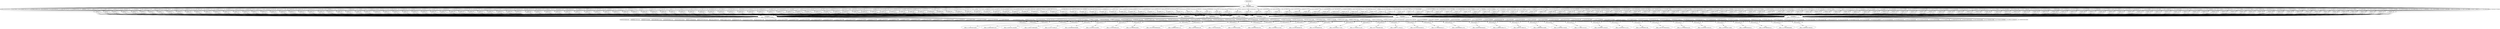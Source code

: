 digraph G {
"finalLambda" -> "finalKappa
offset: 0.294480083596957";
"finalKappa
offset: 0.294480083596957" -> "lambda_0" [ label = "0.01851354504304581" ];
"lambda_0" -> "atomKappa_1
offset: 0.04258833147689067";
"atomKappa_1
offset: 0.04258833147689067" -> "atomLambda_1" [ label = "0.15906315891004041" ];
"atomLambda_1" -> "c_28
offset: 0.1553786209677881";
"atomKappa_1
offset: 0.04258833147689067" -> "atomLambda_2" [ label = "0.15023261611978533" ];
"atomLambda_2" -> "c_14
offset: 0.6751024060697954";
"atomKappa_1
offset: 0.04258833147689067" -> "atomLambda_3" [ label = "0.031166628665745932" ];
"atomLambda_3" -> "c_16
offset: 0.0012541920998465628";
"atomKappa_1
offset: 0.04258833147689067" -> "atomLambda_4" [ label = "0.13428322708237594" ];
"atomLambda_4" -> "n_31
offset: 0.06204766955646335";
"atomKappa_1
offset: 0.04258833147689067" -> "atomLambda_5" [ label = "0.0015860806304743846" ];
"atomLambda_5" -> "o_40
offset: 0.36934201972892033";
"atomKappa_1
offset: 0.04258833147689067" -> "atomLambda_6" [ label = "0.006118159220623198" ];
"atomLambda_6" -> "i_95
offset: 0.5726789781020845";
"atomKappa_1
offset: 0.04258833147689067" -> "atomLambda_7" [ label = "0.2020460083732427" ];
"atomLambda_7" -> "o_51
offset: 0.3888771717961532";
"atomKappa_1
offset: 0.04258833147689067" -> "atomLambda_8" [ label = "0.5808711436166103" ];
"atomLambda_8" -> "c_25
offset: 0.07667685473700558";
"atomKappa_1
offset: 0.04258833147689067" -> "atomLambda_9" [ label = "0.503794084159054" ];
"atomLambda_9" -> "n_36
offset: 0.16792332047733005";
"atomKappa_1
offset: 0.04258833147689067" -> "atomLambda_10" [ label = "0.6699826176672623" ];
"atomLambda_10" -> "c_21
offset: 0.3761301466022182";
"atomKappa_1
offset: 0.04258833147689067" -> "atomLambda_11" [ label = "0.14141256354760046" ];
"atomLambda_11" -> "cl_93
offset: 0.4209794928501438";
"atomKappa_1
offset: 0.04258833147689067" -> "atomLambda_12" [ label = "0.005577030871528166" ];
"atomLambda_12" -> "n_34
offset: 0.28103690212275545";
"atomKappa_1
offset: 0.04258833147689067" -> "atomLambda_13" [ label = "0.0021453581981951686" ];
"atomLambda_13" -> "o_52
offset: 0.3776245047212239";
"atomKappa_1
offset: 0.04258833147689067" -> "atomLambda_14" [ label = "0.051765988781648176" ];
"atomLambda_14" -> "o_41
offset: 0.07769285050552277";
"atomKappa_1
offset: 0.04258833147689067" -> "atomLambda_15" [ label = "0.1344519447528416" ];
"atomLambda_15" -> "br_94
offset: 0.0667251758603733";
"atomKappa_1
offset: 0.04258833147689067" -> "atomLambda_16" [ label = "0.2639889672580402" ];
"atomLambda_16" -> "c_194
offset: 0.003393397122929187";
"atomKappa_1
offset: 0.04258833147689067" -> "atomLambda_17" [ label = "0.22754804043276344" ];
"atomLambda_17" -> "n_35
offset: 0.11767828036143158";
"atomKappa_1
offset: 0.04258833147689067" -> "atomLambda_18" [ label = "0.03221152279397366" ];
"atomLambda_18" -> "o_49
offset: 0.0769738603625143";
"atomKappa_1
offset: 0.04258833147689067" -> "atomLambda_19" [ label = "0.5629245386084385" ];
"atomLambda_19" -> "c_29
offset: 0.23222031233149565";
"atomKappa_1
offset: 0.04258833147689067" -> "atomLambda_20" [ label = "0.860289750048894" ];
"atomLambda_20" -> "o_45
offset: 0.5137881859165656";
"atomKappa_1
offset: 0.04258833147689067" -> "atomLambda_21" [ label = "0.20164005968422316" ];
"atomLambda_21" -> "n_32
offset: 0.04896618549471121";
"atomKappa_1
offset: 0.04258833147689067" -> "atomLambda_22" [ label = "0.46807618960890984" ];
"atomLambda_22" -> "c_27
offset: 0.7651232026502832";
"atomKappa_1
offset: 0.04258833147689067" -> "atomLambda_23" [ label = "0.03174411809629163" ];
"atomLambda_23" -> "f_92
offset: 0.04633500340247032";
"atomKappa_1
offset: 0.04258833147689067" -> "atomLambda_24" [ label = "1.0409006044612052" ];
"atomLambda_24" -> "c_19
offset: 0.02159102680496794";
"atomKappa_1
offset: 0.04258833147689067" -> "atomLambda_25" [ label = "0.22833367840012286" ];
"atomLambda_25" -> "n_38
offset: 0.05515355427770352";
"atomKappa_1
offset: 0.04258833147689067" -> "atomLambda_26" [ label = "0.12312743814364957" ];
"atomLambda_26" -> "h_8
offset: 0.05777766280907848";
"atomKappa_1
offset: 0.04258833147689067" -> "atomLambda_27" [ label = "0.01658845168252654" ];
"atomLambda_27" -> "c_232
offset: 0.032724125452906705";
"atomKappa_1
offset: 0.04258833147689067" -> "atomLambda_28" [ label = "0.24842680351320112" ];
"atomLambda_28" -> "c_22
offset: 0.09652909909713792";
"atomKappa_1
offset: 0.04258833147689067" -> "atomLambda_29" [ label = "0.02631334631524318" ];
"atomLambda_29" -> "o_42
offset: 0.14496293106813773";
"atomKappa_1
offset: 0.04258833147689067" -> "atomLambda_30" [ label = "0.0964904011547354" ];
"atomLambda_30" -> "c_230
offset: 0.18682049932226086";
"atomKappa_1
offset: 0.04258833147689067" -> "atomLambda_31" [ label = "0.01876808600127866" ];
"atomLambda_31" -> "h_3
offset: 0.7272893275270107";
"atomKappa_1
offset: 0.04258833147689067" -> "atomLambda_32" [ label = "0.5920400487182924" ];
"atomLambda_32" -> "c_26
offset: 0.30453230070713744";
"atomKappa_1
offset: 0.04258833147689067" -> "atomLambda_33" [ label = "0.0850938869479112" ];
"atomLambda_33" -> "c_10
offset: 0.009776179662049245";
"atomKappa_1
offset: 0.04258833147689067" -> "atomLambda_34" [ label = "0.13623218594963227" ];
"atomLambda_34" -> "c_195
offset: 0.019223454718783728";
"atomKappa_1
offset: 0.04258833147689067" -> "atomLambda_35" [ label = "0.13241607373218933" ];
"atomLambda_35" -> "h_1
offset: 0.2908055558250222";
"atomKappa_1
offset: 0.04258833147689067" -> "atomLambda_36" [ label = "0.12714608790844295" ];
"atomLambda_36" -> "o_50
offset: 0.11370423999294665";
"lambda_0" -> "bond
offset: 0.08604400208965401";
"lambda_0" -> "bondKappa_1
offset: 0.09563271011442609";
"bondKappa_1
offset: 0.09563271011442609" -> "bondLambda_1" [ label = "0.3317140245082655" ];
"bondLambda_1" -> "2
offset: 0.5358928266075136";
"bondKappa_1
offset: 0.09563271011442609" -> "bondLambda_2" [ label = "0.29463749273969597" ];
"bondLambda_2" -> "3
offset: 0.045608859055956685";
"bondKappa_1
offset: 0.09563271011442609" -> "bondLambda_3" [ label = "0.030786589182882906" ];
"bondLambda_3" -> "7
offset: 0.24094573489536586";
"bondKappa_1
offset: 0.09563271011442609" -> "bondLambda_4" [ label = "0.8693512192201389" ];
"bondLambda_4" -> "1
offset: 0.7225902026744393";
"bondKappa_1
offset: 0.09563271011442609" -> "bondLambda_5" [ label = "0.07184770970691723" ];
"bondLambda_5" -> "4
offset: 0.40336136112823695";
"bondKappa_1
offset: 0.09563271011442609" -> "bondLambda_6" [ label = "0.0507845426409137" ];
"bondLambda_6" -> "5
offset: 0.5216477524902157";
"lambda_0" -> "atomKappa_1
offset: 0.04258833147689067";
"lambda_0" -> "bond
offset: 0.08604400208965401";
"lambda_0" -> "bondKappa_1
offset: 0.09563271011442609";
"lambda_0" -> "atomKappa_1
offset: 0.04258833147689067";
"finalKappa
offset: 0.294480083596957" -> "lambda_1" [ label = "0.7442478065572669" ];
"lambda_1" -> "atomKappa_1
offset: 0.04258833147689067";
"lambda_1" -> "bond
offset: 0.08604400208965401";
"lambda_1" -> "bondKappa_1
offset: 0.09563271011442609";
"lambda_1" -> "atomKappa_1
offset: 0.04258833147689067";
"lambda_1" -> "bond
offset: 0.08604400208965401";
"lambda_1" -> "bondKappa_2
offset: 0.06619413040225908";
"bondKappa_2
offset: 0.06619413040225908" -> "bondLambda_1" [ label = "0.3002591699859902" ];
"bondKappa_2
offset: 0.06619413040225908" -> "bondLambda_2" [ label = "0.04782731389573058" ];
"bondKappa_2
offset: 0.06619413040225908" -> "bondLambda_3" [ label = "0.011017020885750739" ];
"bondKappa_2
offset: 0.06619413040225908" -> "bondLambda_4" [ label = "0.7999087773430897" ];
"bondKappa_2
offset: 0.06619413040225908" -> "bondLambda_5" [ label = "0.1808713168349101" ];
"bondKappa_2
offset: 0.06619413040225908" -> "bondLambda_6" [ label = "0.03094596129917626" ];
"lambda_1" -> "atomKappa_1
offset: 0.04258833147689067";
"finalKappa
offset: 0.294480083596957" -> "lambda_2" [ label = "0.2505075823234755" ];
"lambda_2" -> "atomKappa_1
offset: 0.04258833147689067";
"lambda_2" -> "bond
offset: 0.08604400208965401";
"lambda_2" -> "bondKappa_1
offset: 0.09563271011442609";
"lambda_2" -> "atomKappa_1
offset: 0.04258833147689067";
"lambda_2" -> "bond
offset: 0.08604400208965401";
"lambda_2" -> "bondKappa_3
offset: 0.04709356031785461";
"bondKappa_3
offset: 0.04709356031785461" -> "bondLambda_1" [ label = "0.001284122616553418" ];
"bondKappa_3
offset: 0.04709356031785461" -> "bondLambda_2" [ label = "0.024345189030668735" ];
"bondKappa_3
offset: 0.04709356031785461" -> "bondLambda_3" [ label = "0.34115150632802305" ];
"bondKappa_3
offset: 0.04709356031785461" -> "bondLambda_4" [ label = "0.0075793204260872216" ];
"bondKappa_3
offset: 0.04709356031785461" -> "bondLambda_5" [ label = "0.0630467814689748" ];
"bondKappa_3
offset: 0.04709356031785461" -> "bondLambda_6" [ label = "0.07609352336621988" ];
"lambda_2" -> "atomKappa_1
offset: 0.04258833147689067";
"finalKappa
offset: 0.294480083596957" -> "lambda_3" [ label = "0.07856814966055481" ];
"lambda_3" -> "atomKappa_1
offset: 0.04258833147689067";
"lambda_3" -> "bond
offset: 0.08604400208965401";
"lambda_3" -> "bondKappa_2
offset: 0.06619413040225908";
"lambda_3" -> "atomKappa_1
offset: 0.04258833147689067";
"lambda_3" -> "bond
offset: 0.08604400208965401";
"lambda_3" -> "bondKappa_1
offset: 0.09563271011442609";
"lambda_3" -> "atomKappa_1
offset: 0.04258833147689067";
"finalKappa
offset: 0.294480083596957" -> "lambda_4" [ label = "0.24120468365827286" ];
"lambda_4" -> "atomKappa_1
offset: 0.04258833147689067";
"lambda_4" -> "bond
offset: 0.08604400208965401";
"lambda_4" -> "bondKappa_2
offset: 0.06619413040225908";
"lambda_4" -> "atomKappa_1
offset: 0.04258833147689067";
"lambda_4" -> "bond
offset: 0.08604400208965401";
"lambda_4" -> "bondKappa_2
offset: 0.06619413040225908";
"lambda_4" -> "atomKappa_1
offset: 0.04258833147689067";
"finalKappa
offset: 0.294480083596957" -> "lambda_5" [ label = "0.5247483929427155" ];
"lambda_5" -> "atomKappa_1
offset: 0.04258833147689067";
"lambda_5" -> "bond
offset: 0.08604400208965401";
"lambda_5" -> "bondKappa_2
offset: 0.06619413040225908";
"lambda_5" -> "atomKappa_1
offset: 0.04258833147689067";
"lambda_5" -> "bond
offset: 0.08604400208965401";
"lambda_5" -> "bondKappa_3
offset: 0.04709356031785461";
"lambda_5" -> "atomKappa_1
offset: 0.04258833147689067";
"finalKappa
offset: 0.294480083596957" -> "lambda_6" [ label = "0.28718023387854785" ];
"lambda_6" -> "atomKappa_1
offset: 0.04258833147689067";
"lambda_6" -> "bond
offset: 0.08604400208965401";
"lambda_6" -> "bondKappa_3
offset: 0.04709356031785461";
"lambda_6" -> "atomKappa_1
offset: 0.04258833147689067";
"lambda_6" -> "bond
offset: 0.08604400208965401";
"lambda_6" -> "bondKappa_1
offset: 0.09563271011442609";
"lambda_6" -> "atomKappa_1
offset: 0.04258833147689067";
"finalKappa
offset: 0.294480083596957" -> "lambda_7" [ label = "0.37808565558441387" ];
"lambda_7" -> "atomKappa_1
offset: 0.04258833147689067";
"lambda_7" -> "bond
offset: 0.08604400208965401";
"lambda_7" -> "bondKappa_3
offset: 0.04709356031785461";
"lambda_7" -> "atomKappa_1
offset: 0.04258833147689067";
"lambda_7" -> "bond
offset: 0.08604400208965401";
"lambda_7" -> "bondKappa_2
offset: 0.06619413040225908";
"lambda_7" -> "atomKappa_1
offset: 0.04258833147689067";
"finalKappa
offset: 0.294480083596957" -> "lambda_8" [ label = "0.09848427336467047" ];
"lambda_8" -> "atomKappa_1
offset: 0.04258833147689067";
"lambda_8" -> "bond
offset: 0.08604400208965401";
"lambda_8" -> "bondKappa_3
offset: 0.04709356031785461";
"lambda_8" -> "atomKappa_1
offset: 0.04258833147689067";
"lambda_8" -> "bond
offset: 0.08604400208965401";
"lambda_8" -> "bondKappa_3
offset: 0.04709356031785461";
"lambda_8" -> "atomKappa_1
offset: 0.04258833147689067";
"finalKappa
offset: 0.294480083596957" -> "lambda_9" [ label = "0.062120116672229386" ];
"lambda_9" -> "atomKappa_1
offset: 0.04258833147689067";
"lambda_9" -> "bond
offset: 0.08604400208965401";
"lambda_9" -> "bondKappa_1
offset: 0.09563271011442609";
"lambda_9" -> "atomKappa_1
offset: 0.04258833147689067";
"lambda_9" -> "bond
offset: 0.08604400208965401";
"lambda_9" -> "bondKappa_1
offset: 0.09563271011442609";
"lambda_9" -> "atomKappa_2
offset: 0.19496395014487078";
"atomKappa_2
offset: 0.19496395014487078" -> "atomLambda_1" [ label = "0.14383871540944426" ];
"atomKappa_2
offset: 0.19496395014487078" -> "atomLambda_2" [ label = "0.06859112398276501" ];
"atomKappa_2
offset: 0.19496395014487078" -> "atomLambda_3" [ label = "0.2192896871055794" ];
"atomKappa_2
offset: 0.19496395014487078" -> "atomLambda_4" [ label = "0.8359308445895035" ];
"atomKappa_2
offset: 0.19496395014487078" -> "atomLambda_5" [ label = "0.06940349770943577" ];
"atomKappa_2
offset: 0.19496395014487078" -> "atomLambda_6" [ label = "0.05746124269734665" ];
"atomKappa_2
offset: 0.19496395014487078" -> "atomLambda_7" [ label = "0.09731782340655926" ];
"atomKappa_2
offset: 0.19496395014487078" -> "atomLambda_8" [ label = "0.2798949576898586" ];
"atomKappa_2
offset: 0.19496395014487078" -> "atomLambda_9" [ label = "0.18340799361661198" ];
"atomKappa_2
offset: 0.19496395014487078" -> "atomLambda_10" [ label = "0.018159647343306773" ];
"atomKappa_2
offset: 0.19496395014487078" -> "atomLambda_11" [ label = "0.34440672404188355" ];
"atomKappa_2
offset: 0.19496395014487078" -> "atomLambda_12" [ label = "1.0299375752964686" ];
"atomKappa_2
offset: 0.19496395014487078" -> "atomLambda_13" [ label = "0.25711116358416675" ];
"atomKappa_2
offset: 0.19496395014487078" -> "atomLambda_14" [ label = "0.02220544548986325" ];
"atomKappa_2
offset: 0.19496395014487078" -> "atomLambda_15" [ label = "0.2348668612630771" ];
"atomKappa_2
offset: 0.19496395014487078" -> "atomLambda_16" [ label = "0.16461456553691" ];
"atomKappa_2
offset: 0.19496395014487078" -> "atomLambda_17" [ label = "0.07318545749219574" ];
"atomKappa_2
offset: 0.19496395014487078" -> "atomLambda_18" [ label = "0.1740117470482634" ];
"atomKappa_2
offset: 0.19496395014487078" -> "atomLambda_19" [ label = "0.20207515821227595" ];
"atomKappa_2
offset: 0.19496395014487078" -> "atomLambda_20" [ label = "0.07770753845452028" ];
"atomKappa_2
offset: 0.19496395014487078" -> "atomLambda_21" [ label = "0.05875640990206321" ];
"atomKappa_2
offset: 0.19496395014487078" -> "atomLambda_22" [ label = "0.021851149169187067" ];
"atomKappa_2
offset: 0.19496395014487078" -> "atomLambda_23" [ label = "0.10625498564730051" ];
"atomKappa_2
offset: 0.19496395014487078" -> "atomLambda_24" [ label = "0.13087415282719483" ];
"atomKappa_2
offset: 0.19496395014487078" -> "atomLambda_25" [ label = "0.22581315985491202" ];
"atomKappa_2
offset: 0.19496395014487078" -> "atomLambda_26" [ label = "0.12001157783207717" ];
"atomKappa_2
offset: 0.19496395014487078" -> "atomLambda_27" [ label = "0.005343780417961241" ];
"atomKappa_2
offset: 0.19496395014487078" -> "atomLambda_28" [ label = "0.09529805715656359" ];
"atomKappa_2
offset: 0.19496395014487078" -> "atomLambda_29" [ label = "0.6825819593978615" ];
"atomKappa_2
offset: 0.19496395014487078" -> "atomLambda_30" [ label = "0.07277090620585014" ];
"atomKappa_2
offset: 0.19496395014487078" -> "atomLambda_31" [ label = "0.09009684928402706" ];
"atomKappa_2
offset: 0.19496395014487078" -> "atomLambda_32" [ label = "0.03935209433560516" ];
"atomKappa_2
offset: 0.19496395014487078" -> "atomLambda_33" [ label = "0.05857190260769585" ];
"atomKappa_2
offset: 0.19496395014487078" -> "atomLambda_34" [ label = "0.0897454623470324" ];
"atomKappa_2
offset: 0.19496395014487078" -> "atomLambda_35" [ label = "0.22402592180149838" ];
"atomKappa_2
offset: 0.19496395014487078" -> "atomLambda_36" [ label = "0.056158060313732605" ];
"finalKappa
offset: 0.294480083596957" -> "lambda_10" [ label = "0.23085723060550478" ];
"lambda_10" -> "atomKappa_1
offset: 0.04258833147689067";
"lambda_10" -> "bond
offset: 0.08604400208965401";
"lambda_10" -> "bondKappa_1
offset: 0.09563271011442609";
"lambda_10" -> "atomKappa_1
offset: 0.04258833147689067";
"lambda_10" -> "bond
offset: 0.08604400208965401";
"lambda_10" -> "bondKappa_2
offset: 0.06619413040225908";
"lambda_10" -> "atomKappa_2
offset: 0.19496395014487078";
"finalKappa
offset: 0.294480083596957" -> "lambda_11" [ label = "0.09162140732658663" ];
"lambda_11" -> "atomKappa_1
offset: 0.04258833147689067";
"lambda_11" -> "bond
offset: 0.08604400208965401";
"lambda_11" -> "bondKappa_1
offset: 0.09563271011442609";
"lambda_11" -> "atomKappa_1
offset: 0.04258833147689067";
"lambda_11" -> "bond
offset: 0.08604400208965401";
"lambda_11" -> "bondKappa_3
offset: 0.04709356031785461";
"lambda_11" -> "atomKappa_2
offset: 0.19496395014487078";
"finalKappa
offset: 0.294480083596957" -> "lambda_12" [ label = "0.6320827542117531" ];
"lambda_12" -> "atomKappa_1
offset: 0.04258833147689067";
"lambda_12" -> "bond
offset: 0.08604400208965401";
"lambda_12" -> "bondKappa_2
offset: 0.06619413040225908";
"lambda_12" -> "atomKappa_1
offset: 0.04258833147689067";
"lambda_12" -> "bond
offset: 0.08604400208965401";
"lambda_12" -> "bondKappa_1
offset: 0.09563271011442609";
"lambda_12" -> "atomKappa_2
offset: 0.19496395014487078";
"finalKappa
offset: 0.294480083596957" -> "lambda_13" [ label = "0.14394931779918885" ];
"lambda_13" -> "atomKappa_1
offset: 0.04258833147689067";
"lambda_13" -> "bond
offset: 0.08604400208965401";
"lambda_13" -> "bondKappa_2
offset: 0.06619413040225908";
"lambda_13" -> "atomKappa_1
offset: 0.04258833147689067";
"lambda_13" -> "bond
offset: 0.08604400208965401";
"lambda_13" -> "bondKappa_2
offset: 0.06619413040225908";
"lambda_13" -> "atomKappa_2
offset: 0.19496395014487078";
"finalKappa
offset: 0.294480083596957" -> "lambda_14" [ label = "0.4557034118166712" ];
"lambda_14" -> "atomKappa_1
offset: 0.04258833147689067";
"lambda_14" -> "bond
offset: 0.08604400208965401";
"lambda_14" -> "bondKappa_2
offset: 0.06619413040225908";
"lambda_14" -> "atomKappa_1
offset: 0.04258833147689067";
"lambda_14" -> "bond
offset: 0.08604400208965401";
"lambda_14" -> "bondKappa_3
offset: 0.04709356031785461";
"lambda_14" -> "atomKappa_2
offset: 0.19496395014487078";
"finalKappa
offset: 0.294480083596957" -> "lambda_15" [ label = "0.06675819989298049" ];
"lambda_15" -> "atomKappa_1
offset: 0.04258833147689067";
"lambda_15" -> "bond
offset: 0.08604400208965401";
"lambda_15" -> "bondKappa_3
offset: 0.04709356031785461";
"lambda_15" -> "atomKappa_1
offset: 0.04258833147689067";
"lambda_15" -> "bond
offset: 0.08604400208965401";
"lambda_15" -> "bondKappa_1
offset: 0.09563271011442609";
"lambda_15" -> "atomKappa_2
offset: 0.19496395014487078";
"finalKappa
offset: 0.294480083596957" -> "lambda_16" [ label = "0.1622736029771925" ];
"lambda_16" -> "atomKappa_1
offset: 0.04258833147689067";
"lambda_16" -> "bond
offset: 0.08604400208965401";
"lambda_16" -> "bondKappa_3
offset: 0.04709356031785461";
"lambda_16" -> "atomKappa_1
offset: 0.04258833147689067";
"lambda_16" -> "bond
offset: 0.08604400208965401";
"lambda_16" -> "bondKappa_2
offset: 0.06619413040225908";
"lambda_16" -> "atomKappa_2
offset: 0.19496395014487078";
"finalKappa
offset: 0.294480083596957" -> "lambda_17" [ label = "0.038991818150398316" ];
"lambda_17" -> "atomKappa_1
offset: 0.04258833147689067";
"lambda_17" -> "bond
offset: 0.08604400208965401";
"lambda_17" -> "bondKappa_3
offset: 0.04709356031785461";
"lambda_17" -> "atomKappa_1
offset: 0.04258833147689067";
"lambda_17" -> "bond
offset: 0.08604400208965401";
"lambda_17" -> "bondKappa_3
offset: 0.04709356031785461";
"lambda_17" -> "atomKappa_2
offset: 0.19496395014487078";
"finalKappa
offset: 0.294480083596957" -> "lambda_18" [ label = "0.09820520795533483" ];
"lambda_18" -> "atomKappa_1
offset: 0.04258833147689067";
"lambda_18" -> "bond
offset: 0.08604400208965401";
"lambda_18" -> "bondKappa_1
offset: 0.09563271011442609";
"lambda_18" -> "atomKappa_1
offset: 0.04258833147689067";
"lambda_18" -> "bond
offset: 0.08604400208965401";
"lambda_18" -> "bondKappa_1
offset: 0.09563271011442609";
"lambda_18" -> "atomKappa_3
offset: 0.3201694158754762";
"atomKappa_3
offset: 0.3201694158754762" -> "atomLambda_1" [ label = "0.40333338664958696" ];
"atomKappa_3
offset: 0.3201694158754762" -> "atomLambda_2" [ label = "0.06602978732770026" ];
"atomKappa_3
offset: 0.3201694158754762" -> "atomLambda_3" [ label = "0.013579761289655323" ];
"atomKappa_3
offset: 0.3201694158754762" -> "atomLambda_4" [ label = "0.22634278579919354" ];
"atomKappa_3
offset: 0.3201694158754762" -> "atomLambda_5" [ label = "0.12388509296538608" ];
"atomKappa_3
offset: 0.3201694158754762" -> "atomLambda_6" [ label = "0.33172465862804046" ];
"atomKappa_3
offset: 0.3201694158754762" -> "atomLambda_7" [ label = "0.41705222885800985" ];
"atomKappa_3
offset: 0.3201694158754762" -> "atomLambda_8" [ label = "0.07421016242835243" ];
"atomKappa_3
offset: 0.3201694158754762" -> "atomLambda_9" [ label = "0.18831403283104642" ];
"atomKappa_3
offset: 0.3201694158754762" -> "atomLambda_10" [ label = "0.1021267271151185" ];
"atomKappa_3
offset: 0.3201694158754762" -> "atomLambda_11" [ label = "0.011998180576103579" ];
"atomKappa_3
offset: 0.3201694158754762" -> "atomLambda_12" [ label = "0.12220537613254834" ];
"atomKappa_3
offset: 0.3201694158754762" -> "atomLambda_13" [ label = "0.2976128042087627" ];
"atomKappa_3
offset: 0.3201694158754762" -> "atomLambda_14" [ label = "0.21288253944097058" ];
"atomKappa_3
offset: 0.3201694158754762" -> "atomLambda_15" [ label = "0.2677524758458887" ];
"atomKappa_3
offset: 0.3201694158754762" -> "atomLambda_16" [ label = "0.060044470843692466" ];
"atomKappa_3
offset: 0.3201694158754762" -> "atomLambda_17" [ label = "0.4588054635721779" ];
"atomKappa_3
offset: 0.3201694158754762" -> "atomLambda_18" [ label = "0.25736261514909664" ];
"atomKappa_3
offset: 0.3201694158754762" -> "atomLambda_19" [ label = "0.32172369870226447" ];
"atomKappa_3
offset: 0.3201694158754762" -> "atomLambda_20" [ label = "0.2347426378213182" ];
"atomKappa_3
offset: 0.3201694158754762" -> "atomLambda_21" [ label = "0.054059403726466115" ];
"atomKappa_3
offset: 0.3201694158754762" -> "atomLambda_22" [ label = "0.5835385645681761" ];
"atomKappa_3
offset: 0.3201694158754762" -> "atomLambda_23" [ label = "0.4695238352090385" ];
"atomKappa_3
offset: 0.3201694158754762" -> "atomLambda_24" [ label = "0.022335489090032468" ];
"atomKappa_3
offset: 0.3201694158754762" -> "atomLambda_25" [ label = "0.12202661196577225" ];
"atomKappa_3
offset: 0.3201694158754762" -> "atomLambda_26" [ label = "0.4704515610374216" ];
"atomKappa_3
offset: 0.3201694158754762" -> "atomLambda_27" [ label = "0.1232207244128265" ];
"atomKappa_3
offset: 0.3201694158754762" -> "atomLambda_28" [ label = "0.4992552331974771" ];
"atomKappa_3
offset: 0.3201694158754762" -> "atomLambda_29" [ label = "0.3340786007227319" ];
"atomKappa_3
offset: 0.3201694158754762" -> "atomLambda_30" [ label = "0.024262507614986717" ];
"atomKappa_3
offset: 0.3201694158754762" -> "atomLambda_31" [ label = "0.20350588320307672" ];
"atomKappa_3
offset: 0.3201694158754762" -> "atomLambda_32" [ label = "0.0027828362225932324" ];
"atomKappa_3
offset: 0.3201694158754762" -> "atomLambda_33" [ label = "0.1076194980317382" ];
"atomKappa_3
offset: 0.3201694158754762" -> "atomLambda_34" [ label = "0.0982924589792109" ];
"atomKappa_3
offset: 0.3201694158754762" -> "atomLambda_35" [ label = "0.25127648309119266" ];
"atomKappa_3
offset: 0.3201694158754762" -> "atomLambda_36" [ label = "0.12995511225905787" ];
"finalKappa
offset: 0.294480083596957" -> "lambda_19" [ label = "0.07756674200773084" ];
"lambda_19" -> "atomKappa_1
offset: 0.04258833147689067";
"lambda_19" -> "bond
offset: 0.08604400208965401";
"lambda_19" -> "bondKappa_1
offset: 0.09563271011442609";
"lambda_19" -> "atomKappa_1
offset: 0.04258833147689067";
"lambda_19" -> "bond
offset: 0.08604400208965401";
"lambda_19" -> "bondKappa_2
offset: 0.06619413040225908";
"lambda_19" -> "atomKappa_3
offset: 0.3201694158754762";
"finalKappa
offset: 0.294480083596957" -> "lambda_20" [ label = "0.15532172523745835" ];
"lambda_20" -> "atomKappa_1
offset: 0.04258833147689067";
"lambda_20" -> "bond
offset: 0.08604400208965401";
"lambda_20" -> "bondKappa_1
offset: 0.09563271011442609";
"lambda_20" -> "atomKappa_1
offset: 0.04258833147689067";
"lambda_20" -> "bond
offset: 0.08604400208965401";
"lambda_20" -> "bondKappa_3
offset: 0.04709356031785461";
"lambda_20" -> "atomKappa_3
offset: 0.3201694158754762";
"finalKappa
offset: 0.294480083596957" -> "lambda_21" [ label = "0.2067513515271031" ];
"lambda_21" -> "atomKappa_1
offset: 0.04258833147689067";
"lambda_21" -> "bond
offset: 0.08604400208965401";
"lambda_21" -> "bondKappa_2
offset: 0.06619413040225908";
"lambda_21" -> "atomKappa_1
offset: 0.04258833147689067";
"lambda_21" -> "bond
offset: 0.08604400208965401";
"lambda_21" -> "bondKappa_1
offset: 0.09563271011442609";
"lambda_21" -> "atomKappa_3
offset: 0.3201694158754762";
"finalKappa
offset: 0.294480083596957" -> "lambda_22" [ label = "0.253893332238178" ];
"lambda_22" -> "atomKappa_1
offset: 0.04258833147689067";
"lambda_22" -> "bond
offset: 0.08604400208965401";
"lambda_22" -> "bondKappa_2
offset: 0.06619413040225908";
"lambda_22" -> "atomKappa_1
offset: 0.04258833147689067";
"lambda_22" -> "bond
offset: 0.08604400208965401";
"lambda_22" -> "bondKappa_2
offset: 0.06619413040225908";
"lambda_22" -> "atomKappa_3
offset: 0.3201694158754762";
"finalKappa
offset: 0.294480083596957" -> "lambda_23" [ label = "0.05751505015046732" ];
"lambda_23" -> "atomKappa_1
offset: 0.04258833147689067";
"lambda_23" -> "bond
offset: 0.08604400208965401";
"lambda_23" -> "bondKappa_2
offset: 0.06619413040225908";
"lambda_23" -> "atomKappa_1
offset: 0.04258833147689067";
"lambda_23" -> "bond
offset: 0.08604400208965401";
"lambda_23" -> "bondKappa_3
offset: 0.04709356031785461";
"lambda_23" -> "atomKappa_3
offset: 0.3201694158754762";
"finalKappa
offset: 0.294480083596957" -> "lambda_24" [ label = "0.30487999255690035" ];
"lambda_24" -> "atomKappa_1
offset: 0.04258833147689067";
"lambda_24" -> "bond
offset: 0.08604400208965401";
"lambda_24" -> "bondKappa_3
offset: 0.04709356031785461";
"lambda_24" -> "atomKappa_1
offset: 0.04258833147689067";
"lambda_24" -> "bond
offset: 0.08604400208965401";
"lambda_24" -> "bondKappa_1
offset: 0.09563271011442609";
"lambda_24" -> "atomKappa_3
offset: 0.3201694158754762";
"finalKappa
offset: 0.294480083596957" -> "lambda_25" [ label = "0.3657422417468492" ];
"lambda_25" -> "atomKappa_1
offset: 0.04258833147689067";
"lambda_25" -> "bond
offset: 0.08604400208965401";
"lambda_25" -> "bondKappa_3
offset: 0.04709356031785461";
"lambda_25" -> "atomKappa_1
offset: 0.04258833147689067";
"lambda_25" -> "bond
offset: 0.08604400208965401";
"lambda_25" -> "bondKappa_2
offset: 0.06619413040225908";
"lambda_25" -> "atomKappa_3
offset: 0.3201694158754762";
"finalKappa
offset: 0.294480083596957" -> "lambda_26" [ label = "0.016256794796635887" ];
"lambda_26" -> "atomKappa_1
offset: 0.04258833147689067";
"lambda_26" -> "bond
offset: 0.08604400208965401";
"lambda_26" -> "bondKappa_3
offset: 0.04709356031785461";
"lambda_26" -> "atomKappa_1
offset: 0.04258833147689067";
"lambda_26" -> "bond
offset: 0.08604400208965401";
"lambda_26" -> "bondKappa_3
offset: 0.04709356031785461";
"lambda_26" -> "atomKappa_3
offset: 0.3201694158754762";
"finalKappa
offset: 0.294480083596957" -> "lambda_27" [ label = "0.0731452515775981" ];
"lambda_27" -> "atomKappa_1
offset: 0.04258833147689067";
"lambda_27" -> "bond
offset: 0.08604400208965401";
"lambda_27" -> "bondKappa_1
offset: 0.09563271011442609";
"lambda_27" -> "atomKappa_2
offset: 0.19496395014487078";
"lambda_27" -> "bond
offset: 0.08604400208965401";
"lambda_27" -> "bondKappa_1
offset: 0.09563271011442609";
"lambda_27" -> "atomKappa_1
offset: 0.04258833147689067";
"finalKappa
offset: 0.294480083596957" -> "lambda_28" [ label = "0.017038805808144986" ];
"lambda_28" -> "atomKappa_1
offset: 0.04258833147689067";
"lambda_28" -> "bond
offset: 0.08604400208965401";
"lambda_28" -> "bondKappa_1
offset: 0.09563271011442609";
"lambda_28" -> "atomKappa_2
offset: 0.19496395014487078";
"lambda_28" -> "bond
offset: 0.08604400208965401";
"lambda_28" -> "bondKappa_2
offset: 0.06619413040225908";
"lambda_28" -> "atomKappa_1
offset: 0.04258833147689067";
"finalKappa
offset: 0.294480083596957" -> "lambda_29" [ label = "0.6340749075350764" ];
"lambda_29" -> "atomKappa_1
offset: 0.04258833147689067";
"lambda_29" -> "bond
offset: 0.08604400208965401";
"lambda_29" -> "bondKappa_1
offset: 0.09563271011442609";
"lambda_29" -> "atomKappa_2
offset: 0.19496395014487078";
"lambda_29" -> "bond
offset: 0.08604400208965401";
"lambda_29" -> "bondKappa_3
offset: 0.04709356031785461";
"lambda_29" -> "atomKappa_1
offset: 0.04258833147689067";
"finalKappa
offset: 0.294480083596957" -> "lambda_30" [ label = "0.3153039228101182" ];
"lambda_30" -> "atomKappa_1
offset: 0.04258833147689067";
"lambda_30" -> "bond
offset: 0.08604400208965401";
"lambda_30" -> "bondKappa_2
offset: 0.06619413040225908";
"lambda_30" -> "atomKappa_2
offset: 0.19496395014487078";
"lambda_30" -> "bond
offset: 0.08604400208965401";
"lambda_30" -> "bondKappa_1
offset: 0.09563271011442609";
"lambda_30" -> "atomKappa_1
offset: 0.04258833147689067";
"finalKappa
offset: 0.294480083596957" -> "lambda_31" [ label = "0.1075810882238688" ];
"lambda_31" -> "atomKappa_1
offset: 0.04258833147689067";
"lambda_31" -> "bond
offset: 0.08604400208965401";
"lambda_31" -> "bondKappa_2
offset: 0.06619413040225908";
"lambda_31" -> "atomKappa_2
offset: 0.19496395014487078";
"lambda_31" -> "bond
offset: 0.08604400208965401";
"lambda_31" -> "bondKappa_2
offset: 0.06619413040225908";
"lambda_31" -> "atomKappa_1
offset: 0.04258833147689067";
"finalKappa
offset: 0.294480083596957" -> "lambda_32" [ label = "0.006986378770305279" ];
"lambda_32" -> "atomKappa_1
offset: 0.04258833147689067";
"lambda_32" -> "bond
offset: 0.08604400208965401";
"lambda_32" -> "bondKappa_2
offset: 0.06619413040225908";
"lambda_32" -> "atomKappa_2
offset: 0.19496395014487078";
"lambda_32" -> "bond
offset: 0.08604400208965401";
"lambda_32" -> "bondKappa_3
offset: 0.04709356031785461";
"lambda_32" -> "atomKappa_1
offset: 0.04258833147689067";
"finalKappa
offset: 0.294480083596957" -> "lambda_33" [ label = "0.21402303412101276" ];
"lambda_33" -> "atomKappa_1
offset: 0.04258833147689067";
"lambda_33" -> "bond
offset: 0.08604400208965401";
"lambda_33" -> "bondKappa_3
offset: 0.04709356031785461";
"lambda_33" -> "atomKappa_2
offset: 0.19496395014487078";
"lambda_33" -> "bond
offset: 0.08604400208965401";
"lambda_33" -> "bondKappa_1
offset: 0.09563271011442609";
"lambda_33" -> "atomKappa_1
offset: 0.04258833147689067";
"finalKappa
offset: 0.294480083596957" -> "lambda_34" [ label = "0.38062669673143645" ];
"lambda_34" -> "atomKappa_1
offset: 0.04258833147689067";
"lambda_34" -> "bond
offset: 0.08604400208965401";
"lambda_34" -> "bondKappa_3
offset: 0.04709356031785461";
"lambda_34" -> "atomKappa_2
offset: 0.19496395014487078";
"lambda_34" -> "bond
offset: 0.08604400208965401";
"lambda_34" -> "bondKappa_2
offset: 0.06619413040225908";
"lambda_34" -> "atomKappa_1
offset: 0.04258833147689067";
"finalKappa
offset: 0.294480083596957" -> "lambda_35" [ label = "0.44657273938543796" ];
"lambda_35" -> "atomKappa_1
offset: 0.04258833147689067";
"lambda_35" -> "bond
offset: 0.08604400208965401";
"lambda_35" -> "bondKappa_3
offset: 0.04709356031785461";
"lambda_35" -> "atomKappa_2
offset: 0.19496395014487078";
"lambda_35" -> "bond
offset: 0.08604400208965401";
"lambda_35" -> "bondKappa_3
offset: 0.04709356031785461";
"lambda_35" -> "atomKappa_1
offset: 0.04258833147689067";
"finalKappa
offset: 0.294480083596957" -> "lambda_36" [ label = "0.03890934424968684" ];
"lambda_36" -> "atomKappa_1
offset: 0.04258833147689067";
"lambda_36" -> "bond
offset: 0.08604400208965401";
"lambda_36" -> "bondKappa_1
offset: 0.09563271011442609";
"lambda_36" -> "atomKappa_2
offset: 0.19496395014487078";
"lambda_36" -> "bond
offset: 0.08604400208965401";
"lambda_36" -> "bondKappa_1
offset: 0.09563271011442609";
"lambda_36" -> "atomKappa_2
offset: 0.19496395014487078";
"finalKappa
offset: 0.294480083596957" -> "lambda_37" [ label = "0.07824027229768404" ];
"lambda_37" -> "atomKappa_1
offset: 0.04258833147689067";
"lambda_37" -> "bond
offset: 0.08604400208965401";
"lambda_37" -> "bondKappa_1
offset: 0.09563271011442609";
"lambda_37" -> "atomKappa_2
offset: 0.19496395014487078";
"lambda_37" -> "bond
offset: 0.08604400208965401";
"lambda_37" -> "bondKappa_2
offset: 0.06619413040225908";
"lambda_37" -> "atomKappa_2
offset: 0.19496395014487078";
"finalKappa
offset: 0.294480083596957" -> "lambda_38" [ label = "0.16462206393719825" ];
"lambda_38" -> "atomKappa_1
offset: 0.04258833147689067";
"lambda_38" -> "bond
offset: 0.08604400208965401";
"lambda_38" -> "bondKappa_1
offset: 0.09563271011442609";
"lambda_38" -> "atomKappa_2
offset: 0.19496395014487078";
"lambda_38" -> "bond
offset: 0.08604400208965401";
"lambda_38" -> "bondKappa_3
offset: 0.04709356031785461";
"lambda_38" -> "atomKappa_2
offset: 0.19496395014487078";
"finalKappa
offset: 0.294480083596957" -> "lambda_39" [ label = "0.14290655992230583" ];
"lambda_39" -> "atomKappa_1
offset: 0.04258833147689067";
"lambda_39" -> "bond
offset: 0.08604400208965401";
"lambda_39" -> "bondKappa_2
offset: 0.06619413040225908";
"lambda_39" -> "atomKappa_2
offset: 0.19496395014487078";
"lambda_39" -> "bond
offset: 0.08604400208965401";
"lambda_39" -> "bondKappa_1
offset: 0.09563271011442609";
"lambda_39" -> "atomKappa_2
offset: 0.19496395014487078";
"finalKappa
offset: 0.294480083596957" -> "lambda_40" [ label = "0.036564273632659905" ];
"lambda_40" -> "atomKappa_1
offset: 0.04258833147689067";
"lambda_40" -> "bond
offset: 0.08604400208965401";
"lambda_40" -> "bondKappa_2
offset: 0.06619413040225908";
"lambda_40" -> "atomKappa_2
offset: 0.19496395014487078";
"lambda_40" -> "bond
offset: 0.08604400208965401";
"lambda_40" -> "bondKappa_2
offset: 0.06619413040225908";
"lambda_40" -> "atomKappa_2
offset: 0.19496395014487078";
"finalKappa
offset: 0.294480083596957" -> "lambda_41" [ label = "0.12025973751566532" ];
"lambda_41" -> "atomKappa_1
offset: 0.04258833147689067";
"lambda_41" -> "bond
offset: 0.08604400208965401";
"lambda_41" -> "bondKappa_2
offset: 0.06619413040225908";
"lambda_41" -> "atomKappa_2
offset: 0.19496395014487078";
"lambda_41" -> "bond
offset: 0.08604400208965401";
"lambda_41" -> "bondKappa_3
offset: 0.04709356031785461";
"lambda_41" -> "atomKappa_2
offset: 0.19496395014487078";
"finalKappa
offset: 0.294480083596957" -> "lambda_42" [ label = "0.10477321817050367" ];
"lambda_42" -> "atomKappa_1
offset: 0.04258833147689067";
"lambda_42" -> "bond
offset: 0.08604400208965401";
"lambda_42" -> "bondKappa_3
offset: 0.04709356031785461";
"lambda_42" -> "atomKappa_2
offset: 0.19496395014487078";
"lambda_42" -> "bond
offset: 0.08604400208965401";
"lambda_42" -> "bondKappa_1
offset: 0.09563271011442609";
"lambda_42" -> "atomKappa_2
offset: 0.19496395014487078";
"finalKappa
offset: 0.294480083596957" -> "lambda_43" [ label = "0.10050905602747129" ];
"lambda_43" -> "atomKappa_1
offset: 0.04258833147689067";
"lambda_43" -> "bond
offset: 0.08604400208965401";
"lambda_43" -> "bondKappa_3
offset: 0.04709356031785461";
"lambda_43" -> "atomKappa_2
offset: 0.19496395014487078";
"lambda_43" -> "bond
offset: 0.08604400208965401";
"lambda_43" -> "bondKappa_2
offset: 0.06619413040225908";
"lambda_43" -> "atomKappa_2
offset: 0.19496395014487078";
"finalKappa
offset: 0.294480083596957" -> "lambda_44" [ label = "0.19079857809905043" ];
"lambda_44" -> "atomKappa_1
offset: 0.04258833147689067";
"lambda_44" -> "bond
offset: 0.08604400208965401";
"lambda_44" -> "bondKappa_3
offset: 0.04709356031785461";
"lambda_44" -> "atomKappa_2
offset: 0.19496395014487078";
"lambda_44" -> "bond
offset: 0.08604400208965401";
"lambda_44" -> "bondKappa_3
offset: 0.04709356031785461";
"lambda_44" -> "atomKappa_2
offset: 0.19496395014487078";
"finalKappa
offset: 0.294480083596957" -> "lambda_45" [ label = "1.1815481348921661" ];
"lambda_45" -> "atomKappa_1
offset: 0.04258833147689067";
"lambda_45" -> "bond
offset: 0.08604400208965401";
"lambda_45" -> "bondKappa_1
offset: 0.09563271011442609";
"lambda_45" -> "atomKappa_2
offset: 0.19496395014487078";
"lambda_45" -> "bond
offset: 0.08604400208965401";
"lambda_45" -> "bondKappa_1
offset: 0.09563271011442609";
"lambda_45" -> "atomKappa_3
offset: 0.3201694158754762";
"finalKappa
offset: 0.294480083596957" -> "lambda_46" [ label = "0.07263227009729434" ];
"lambda_46" -> "atomKappa_1
offset: 0.04258833147689067";
"lambda_46" -> "bond
offset: 0.08604400208965401";
"lambda_46" -> "bondKappa_1
offset: 0.09563271011442609";
"lambda_46" -> "atomKappa_2
offset: 0.19496395014487078";
"lambda_46" -> "bond
offset: 0.08604400208965401";
"lambda_46" -> "bondKappa_2
offset: 0.06619413040225908";
"lambda_46" -> "atomKappa_3
offset: 0.3201694158754762";
"finalKappa
offset: 0.294480083596957" -> "lambda_47" [ label = "0.0659046548983202" ];
"lambda_47" -> "atomKappa_1
offset: 0.04258833147689067";
"lambda_47" -> "bond
offset: 0.08604400208965401";
"lambda_47" -> "bondKappa_1
offset: 0.09563271011442609";
"lambda_47" -> "atomKappa_2
offset: 0.19496395014487078";
"lambda_47" -> "bond
offset: 0.08604400208965401";
"lambda_47" -> "bondKappa_3
offset: 0.04709356031785461";
"lambda_47" -> "atomKappa_3
offset: 0.3201694158754762";
"finalKappa
offset: 0.294480083596957" -> "lambda_48" [ label = "0.5100765763960702" ];
"lambda_48" -> "atomKappa_1
offset: 0.04258833147689067";
"lambda_48" -> "bond
offset: 0.08604400208965401";
"lambda_48" -> "bondKappa_2
offset: 0.06619413040225908";
"lambda_48" -> "atomKappa_2
offset: 0.19496395014487078";
"lambda_48" -> "bond
offset: 0.08604400208965401";
"lambda_48" -> "bondKappa_1
offset: 0.09563271011442609";
"lambda_48" -> "atomKappa_3
offset: 0.3201694158754762";
"finalKappa
offset: 0.294480083596957" -> "lambda_49" [ label = "0.13369548184684454" ];
"lambda_49" -> "atomKappa_1
offset: 0.04258833147689067";
"lambda_49" -> "bond
offset: 0.08604400208965401";
"lambda_49" -> "bondKappa_2
offset: 0.06619413040225908";
"lambda_49" -> "atomKappa_2
offset: 0.19496395014487078";
"lambda_49" -> "bond
offset: 0.08604400208965401";
"lambda_49" -> "bondKappa_2
offset: 0.06619413040225908";
"lambda_49" -> "atomKappa_3
offset: 0.3201694158754762";
"finalKappa
offset: 0.294480083596957" -> "lambda_50" [ label = "0.07210840849284672" ];
"lambda_50" -> "atomKappa_1
offset: 0.04258833147689067";
"lambda_50" -> "bond
offset: 0.08604400208965401";
"lambda_50" -> "bondKappa_2
offset: 0.06619413040225908";
"lambda_50" -> "atomKappa_2
offset: 0.19496395014487078";
"lambda_50" -> "bond
offset: 0.08604400208965401";
"lambda_50" -> "bondKappa_3
offset: 0.04709356031785461";
"lambda_50" -> "atomKappa_3
offset: 0.3201694158754762";
"finalKappa
offset: 0.294480083596957" -> "lambda_51" [ label = "0.043460146090954055" ];
"lambda_51" -> "atomKappa_1
offset: 0.04258833147689067";
"lambda_51" -> "bond
offset: 0.08604400208965401";
"lambda_51" -> "bondKappa_3
offset: 0.04709356031785461";
"lambda_51" -> "atomKappa_2
offset: 0.19496395014487078";
"lambda_51" -> "bond
offset: 0.08604400208965401";
"lambda_51" -> "bondKappa_1
offset: 0.09563271011442609";
"lambda_51" -> "atomKappa_3
offset: 0.3201694158754762";
"finalKappa
offset: 0.294480083596957" -> "lambda_52" [ label = "0.06376860963188058" ];
"lambda_52" -> "atomKappa_1
offset: 0.04258833147689067";
"lambda_52" -> "bond
offset: 0.08604400208965401";
"lambda_52" -> "bondKappa_3
offset: 0.04709356031785461";
"lambda_52" -> "atomKappa_2
offset: 0.19496395014487078";
"lambda_52" -> "bond
offset: 0.08604400208965401";
"lambda_52" -> "bondKappa_2
offset: 0.06619413040225908";
"lambda_52" -> "atomKappa_3
offset: 0.3201694158754762";
"finalKappa
offset: 0.294480083596957" -> "lambda_53" [ label = "0.20845417795242227" ];
"lambda_53" -> "atomKappa_1
offset: 0.04258833147689067";
"lambda_53" -> "bond
offset: 0.08604400208965401";
"lambda_53" -> "bondKappa_3
offset: 0.04709356031785461";
"lambda_53" -> "atomKappa_2
offset: 0.19496395014487078";
"lambda_53" -> "bond
offset: 0.08604400208965401";
"lambda_53" -> "bondKappa_3
offset: 0.04709356031785461";
"lambda_53" -> "atomKappa_3
offset: 0.3201694158754762";
"finalKappa
offset: 0.294480083596957" -> "lambda_54" [ label = "0.5254360679280374" ];
"lambda_54" -> "atomKappa_1
offset: 0.04258833147689067";
"lambda_54" -> "bond
offset: 0.08604400208965401";
"lambda_54" -> "bondKappa_1
offset: 0.09563271011442609";
"lambda_54" -> "atomKappa_3
offset: 0.3201694158754762";
"lambda_54" -> "bond
offset: 0.08604400208965401";
"lambda_54" -> "bondKappa_1
offset: 0.09563271011442609";
"lambda_54" -> "atomKappa_1
offset: 0.04258833147689067";
"finalKappa
offset: 0.294480083596957" -> "lambda_55" [ label = "0.20413608200381717" ];
"lambda_55" -> "atomKappa_1
offset: 0.04258833147689067";
"lambda_55" -> "bond
offset: 0.08604400208965401";
"lambda_55" -> "bondKappa_1
offset: 0.09563271011442609";
"lambda_55" -> "atomKappa_3
offset: 0.3201694158754762";
"lambda_55" -> "bond
offset: 0.08604400208965401";
"lambda_55" -> "bondKappa_2
offset: 0.06619413040225908";
"lambda_55" -> "atomKappa_1
offset: 0.04258833147689067";
"finalKappa
offset: 0.294480083596957" -> "lambda_56" [ label = "0.1270689543153587" ];
"lambda_56" -> "atomKappa_1
offset: 0.04258833147689067";
"lambda_56" -> "bond
offset: 0.08604400208965401";
"lambda_56" -> "bondKappa_1
offset: 0.09563271011442609";
"lambda_56" -> "atomKappa_3
offset: 0.3201694158754762";
"lambda_56" -> "bond
offset: 0.08604400208965401";
"lambda_56" -> "bondKappa_3
offset: 0.04709356031785461";
"lambda_56" -> "atomKappa_1
offset: 0.04258833147689067";
"finalKappa
offset: 0.294480083596957" -> "lambda_57" [ label = "0.008755894352614035" ];
"lambda_57" -> "atomKappa_1
offset: 0.04258833147689067";
"lambda_57" -> "bond
offset: 0.08604400208965401";
"lambda_57" -> "bondKappa_2
offset: 0.06619413040225908";
"lambda_57" -> "atomKappa_3
offset: 0.3201694158754762";
"lambda_57" -> "bond
offset: 0.08604400208965401";
"lambda_57" -> "bondKappa_1
offset: 0.09563271011442609";
"lambda_57" -> "atomKappa_1
offset: 0.04258833147689067";
"finalKappa
offset: 0.294480083596957" -> "lambda_58" [ label = "0.07164371239026401" ];
"lambda_58" -> "atomKappa_1
offset: 0.04258833147689067";
"lambda_58" -> "bond
offset: 0.08604400208965401";
"lambda_58" -> "bondKappa_2
offset: 0.06619413040225908";
"lambda_58" -> "atomKappa_3
offset: 0.3201694158754762";
"lambda_58" -> "bond
offset: 0.08604400208965401";
"lambda_58" -> "bondKappa_2
offset: 0.06619413040225908";
"lambda_58" -> "atomKappa_1
offset: 0.04258833147689067";
"finalKappa
offset: 0.294480083596957" -> "lambda_59" [ label = "0.40469297526516357" ];
"lambda_59" -> "atomKappa_1
offset: 0.04258833147689067";
"lambda_59" -> "bond
offset: 0.08604400208965401";
"lambda_59" -> "bondKappa_2
offset: 0.06619413040225908";
"lambda_59" -> "atomKappa_3
offset: 0.3201694158754762";
"lambda_59" -> "bond
offset: 0.08604400208965401";
"lambda_59" -> "bondKappa_3
offset: 0.04709356031785461";
"lambda_59" -> "atomKappa_1
offset: 0.04258833147689067";
"finalKappa
offset: 0.294480083596957" -> "lambda_60" [ label = "0.13293042357163642" ];
"lambda_60" -> "atomKappa_1
offset: 0.04258833147689067";
"lambda_60" -> "bond
offset: 0.08604400208965401";
"lambda_60" -> "bondKappa_3
offset: 0.04709356031785461";
"lambda_60" -> "atomKappa_3
offset: 0.3201694158754762";
"lambda_60" -> "bond
offset: 0.08604400208965401";
"lambda_60" -> "bondKappa_1
offset: 0.09563271011442609";
"lambda_60" -> "atomKappa_1
offset: 0.04258833147689067";
"finalKappa
offset: 0.294480083596957" -> "lambda_61" [ label = "0.020348629785694072" ];
"lambda_61" -> "atomKappa_1
offset: 0.04258833147689067";
"lambda_61" -> "bond
offset: 0.08604400208965401";
"lambda_61" -> "bondKappa_3
offset: 0.04709356031785461";
"lambda_61" -> "atomKappa_3
offset: 0.3201694158754762";
"lambda_61" -> "bond
offset: 0.08604400208965401";
"lambda_61" -> "bondKappa_2
offset: 0.06619413040225908";
"lambda_61" -> "atomKappa_1
offset: 0.04258833147689067";
"finalKappa
offset: 0.294480083596957" -> "lambda_62" [ label = "0.34463911757025123" ];
"lambda_62" -> "atomKappa_1
offset: 0.04258833147689067";
"lambda_62" -> "bond
offset: 0.08604400208965401";
"lambda_62" -> "bondKappa_3
offset: 0.04709356031785461";
"lambda_62" -> "atomKappa_3
offset: 0.3201694158754762";
"lambda_62" -> "bond
offset: 0.08604400208965401";
"lambda_62" -> "bondKappa_3
offset: 0.04709356031785461";
"lambda_62" -> "atomKappa_1
offset: 0.04258833147689067";
"finalKappa
offset: 0.294480083596957" -> "lambda_63" [ label = "0.2040924169222169" ];
"lambda_63" -> "atomKappa_1
offset: 0.04258833147689067";
"lambda_63" -> "bond
offset: 0.08604400208965401";
"lambda_63" -> "bondKappa_1
offset: 0.09563271011442609";
"lambda_63" -> "atomKappa_3
offset: 0.3201694158754762";
"lambda_63" -> "bond
offset: 0.08604400208965401";
"lambda_63" -> "bondKappa_1
offset: 0.09563271011442609";
"lambda_63" -> "atomKappa_2
offset: 0.19496395014487078";
"finalKappa
offset: 0.294480083596957" -> "lambda_64" [ label = "0.07104419872285916" ];
"lambda_64" -> "atomKappa_1
offset: 0.04258833147689067";
"lambda_64" -> "bond
offset: 0.08604400208965401";
"lambda_64" -> "bondKappa_1
offset: 0.09563271011442609";
"lambda_64" -> "atomKappa_3
offset: 0.3201694158754762";
"lambda_64" -> "bond
offset: 0.08604400208965401";
"lambda_64" -> "bondKappa_2
offset: 0.06619413040225908";
"lambda_64" -> "atomKappa_2
offset: 0.19496395014487078";
"finalKappa
offset: 0.294480083596957" -> "lambda_65" [ label = "0.6501571278921858" ];
"lambda_65" -> "atomKappa_1
offset: 0.04258833147689067";
"lambda_65" -> "bond
offset: 0.08604400208965401";
"lambda_65" -> "bondKappa_1
offset: 0.09563271011442609";
"lambda_65" -> "atomKappa_3
offset: 0.3201694158754762";
"lambda_65" -> "bond
offset: 0.08604400208965401";
"lambda_65" -> "bondKappa_3
offset: 0.04709356031785461";
"lambda_65" -> "atomKappa_2
offset: 0.19496395014487078";
"finalKappa
offset: 0.294480083596957" -> "lambda_66" [ label = "0.2606487293384596" ];
"lambda_66" -> "atomKappa_1
offset: 0.04258833147689067";
"lambda_66" -> "bond
offset: 0.08604400208965401";
"lambda_66" -> "bondKappa_2
offset: 0.06619413040225908";
"lambda_66" -> "atomKappa_3
offset: 0.3201694158754762";
"lambda_66" -> "bond
offset: 0.08604400208965401";
"lambda_66" -> "bondKappa_1
offset: 0.09563271011442609";
"lambda_66" -> "atomKappa_2
offset: 0.19496395014487078";
"finalKappa
offset: 0.294480083596957" -> "lambda_67" [ label = "0.14905103498063532" ];
"lambda_67" -> "atomKappa_1
offset: 0.04258833147689067";
"lambda_67" -> "bond
offset: 0.08604400208965401";
"lambda_67" -> "bondKappa_2
offset: 0.06619413040225908";
"lambda_67" -> "atomKappa_3
offset: 0.3201694158754762";
"lambda_67" -> "bond
offset: 0.08604400208965401";
"lambda_67" -> "bondKappa_2
offset: 0.06619413040225908";
"lambda_67" -> "atomKappa_2
offset: 0.19496395014487078";
"finalKappa
offset: 0.294480083596957" -> "lambda_68" [ label = "0.174997223373893" ];
"lambda_68" -> "atomKappa_1
offset: 0.04258833147689067";
"lambda_68" -> "bond
offset: 0.08604400208965401";
"lambda_68" -> "bondKappa_2
offset: 0.06619413040225908";
"lambda_68" -> "atomKappa_3
offset: 0.3201694158754762";
"lambda_68" -> "bond
offset: 0.08604400208965401";
"lambda_68" -> "bondKappa_3
offset: 0.04709356031785461";
"lambda_68" -> "atomKappa_2
offset: 0.19496395014487078";
"finalKappa
offset: 0.294480083596957" -> "lambda_69" [ label = "0.3249668504987042" ];
"lambda_69" -> "atomKappa_1
offset: 0.04258833147689067";
"lambda_69" -> "bond
offset: 0.08604400208965401";
"lambda_69" -> "bondKappa_3
offset: 0.04709356031785461";
"lambda_69" -> "atomKappa_3
offset: 0.3201694158754762";
"lambda_69" -> "bond
offset: 0.08604400208965401";
"lambda_69" -> "bondKappa_1
offset: 0.09563271011442609";
"lambda_69" -> "atomKappa_2
offset: 0.19496395014487078";
"finalKappa
offset: 0.294480083596957" -> "lambda_70" [ label = "0.2374968202731118" ];
"lambda_70" -> "atomKappa_1
offset: 0.04258833147689067";
"lambda_70" -> "bond
offset: 0.08604400208965401";
"lambda_70" -> "bondKappa_3
offset: 0.04709356031785461";
"lambda_70" -> "atomKappa_3
offset: 0.3201694158754762";
"lambda_70" -> "bond
offset: 0.08604400208965401";
"lambda_70" -> "bondKappa_2
offset: 0.06619413040225908";
"lambda_70" -> "atomKappa_2
offset: 0.19496395014487078";
"finalKappa
offset: 0.294480083596957" -> "lambda_71" [ label = "0.10766798491022911" ];
"lambda_71" -> "atomKappa_1
offset: 0.04258833147689067";
"lambda_71" -> "bond
offset: 0.08604400208965401";
"lambda_71" -> "bondKappa_3
offset: 0.04709356031785461";
"lambda_71" -> "atomKappa_3
offset: 0.3201694158754762";
"lambda_71" -> "bond
offset: 0.08604400208965401";
"lambda_71" -> "bondKappa_3
offset: 0.04709356031785461";
"lambda_71" -> "atomKappa_2
offset: 0.19496395014487078";
"finalKappa
offset: 0.294480083596957" -> "lambda_72" [ label = "0.3431985815256784" ];
"lambda_72" -> "atomKappa_1
offset: 0.04258833147689067";
"lambda_72" -> "bond
offset: 0.08604400208965401";
"lambda_72" -> "bondKappa_1
offset: 0.09563271011442609";
"lambda_72" -> "atomKappa_3
offset: 0.3201694158754762";
"lambda_72" -> "bond
offset: 0.08604400208965401";
"lambda_72" -> "bondKappa_1
offset: 0.09563271011442609";
"lambda_72" -> "atomKappa_3
offset: 0.3201694158754762";
"finalKappa
offset: 0.294480083596957" -> "lambda_73" [ label = "0.19216172756720695" ];
"lambda_73" -> "atomKappa_1
offset: 0.04258833147689067";
"lambda_73" -> "bond
offset: 0.08604400208965401";
"lambda_73" -> "bondKappa_1
offset: 0.09563271011442609";
"lambda_73" -> "atomKappa_3
offset: 0.3201694158754762";
"lambda_73" -> "bond
offset: 0.08604400208965401";
"lambda_73" -> "bondKappa_2
offset: 0.06619413040225908";
"lambda_73" -> "atomKappa_3
offset: 0.3201694158754762";
"finalKappa
offset: 0.294480083596957" -> "lambda_74" [ label = "0.2802464420127375" ];
"lambda_74" -> "atomKappa_1
offset: 0.04258833147689067";
"lambda_74" -> "bond
offset: 0.08604400208965401";
"lambda_74" -> "bondKappa_1
offset: 0.09563271011442609";
"lambda_74" -> "atomKappa_3
offset: 0.3201694158754762";
"lambda_74" -> "bond
offset: 0.08604400208965401";
"lambda_74" -> "bondKappa_3
offset: 0.04709356031785461";
"lambda_74" -> "atomKappa_3
offset: 0.3201694158754762";
"finalKappa
offset: 0.294480083596957" -> "lambda_75" [ label = "0.12065874402716936" ];
"lambda_75" -> "atomKappa_1
offset: 0.04258833147689067";
"lambda_75" -> "bond
offset: 0.08604400208965401";
"lambda_75" -> "bondKappa_2
offset: 0.06619413040225908";
"lambda_75" -> "atomKappa_3
offset: 0.3201694158754762";
"lambda_75" -> "bond
offset: 0.08604400208965401";
"lambda_75" -> "bondKappa_1
offset: 0.09563271011442609";
"lambda_75" -> "atomKappa_3
offset: 0.3201694158754762";
"finalKappa
offset: 0.294480083596957" -> "lambda_76" [ label = "0.20104843831416552" ];
"lambda_76" -> "atomKappa_1
offset: 0.04258833147689067";
"lambda_76" -> "bond
offset: 0.08604400208965401";
"lambda_76" -> "bondKappa_2
offset: 0.06619413040225908";
"lambda_76" -> "atomKappa_3
offset: 0.3201694158754762";
"lambda_76" -> "bond
offset: 0.08604400208965401";
"lambda_76" -> "bondKappa_2
offset: 0.06619413040225908";
"lambda_76" -> "atomKappa_3
offset: 0.3201694158754762";
"finalKappa
offset: 0.294480083596957" -> "lambda_77" [ label = "0.22698677215420737" ];
"lambda_77" -> "atomKappa_1
offset: 0.04258833147689067";
"lambda_77" -> "bond
offset: 0.08604400208965401";
"lambda_77" -> "bondKappa_2
offset: 0.06619413040225908";
"lambda_77" -> "atomKappa_3
offset: 0.3201694158754762";
"lambda_77" -> "bond
offset: 0.08604400208965401";
"lambda_77" -> "bondKappa_3
offset: 0.04709356031785461";
"lambda_77" -> "atomKappa_3
offset: 0.3201694158754762";
"finalKappa
offset: 0.294480083596957" -> "lambda_78" [ label = "0.03472152423856656" ];
"lambda_78" -> "atomKappa_1
offset: 0.04258833147689067";
"lambda_78" -> "bond
offset: 0.08604400208965401";
"lambda_78" -> "bondKappa_3
offset: 0.04709356031785461";
"lambda_78" -> "atomKappa_3
offset: 0.3201694158754762";
"lambda_78" -> "bond
offset: 0.08604400208965401";
"lambda_78" -> "bondKappa_1
offset: 0.09563271011442609";
"lambda_78" -> "atomKappa_3
offset: 0.3201694158754762";
"finalKappa
offset: 0.294480083596957" -> "lambda_79" [ label = "0.07799071444547678" ];
"lambda_79" -> "atomKappa_1
offset: 0.04258833147689067";
"lambda_79" -> "bond
offset: 0.08604400208965401";
"lambda_79" -> "bondKappa_3
offset: 0.04709356031785461";
"lambda_79" -> "atomKappa_3
offset: 0.3201694158754762";
"lambda_79" -> "bond
offset: 0.08604400208965401";
"lambda_79" -> "bondKappa_2
offset: 0.06619413040225908";
"lambda_79" -> "atomKappa_3
offset: 0.3201694158754762";
"finalKappa
offset: 0.294480083596957" -> "lambda_80" [ label = "0.42515462721368813" ];
"lambda_80" -> "atomKappa_1
offset: 0.04258833147689067";
"lambda_80" -> "bond
offset: 0.08604400208965401";
"lambda_80" -> "bondKappa_3
offset: 0.04709356031785461";
"lambda_80" -> "atomKappa_3
offset: 0.3201694158754762";
"lambda_80" -> "bond
offset: 0.08604400208965401";
"lambda_80" -> "bondKappa_3
offset: 0.04709356031785461";
"lambda_80" -> "atomKappa_3
offset: 0.3201694158754762";
"finalKappa
offset: 0.294480083596957" -> "lambda_81" [ label = "0.0130373514973261" ];
"lambda_81" -> "atomKappa_2
offset: 0.19496395014487078";
"lambda_81" -> "bond
offset: 0.08604400208965401";
"lambda_81" -> "bondKappa_1
offset: 0.09563271011442609";
"lambda_81" -> "atomKappa_1
offset: 0.04258833147689067";
"lambda_81" -> "bond
offset: 0.08604400208965401";
"lambda_81" -> "bondKappa_1
offset: 0.09563271011442609";
"lambda_81" -> "atomKappa_1
offset: 0.04258833147689067";
"finalKappa
offset: 0.294480083596957" -> "lambda_82" [ label = "0.026079673616152377" ];
"lambda_82" -> "atomKappa_2
offset: 0.19496395014487078";
"lambda_82" -> "bond
offset: 0.08604400208965401";
"lambda_82" -> "bondKappa_1
offset: 0.09563271011442609";
"lambda_82" -> "atomKappa_1
offset: 0.04258833147689067";
"lambda_82" -> "bond
offset: 0.08604400208965401";
"lambda_82" -> "bondKappa_2
offset: 0.06619413040225908";
"lambda_82" -> "atomKappa_1
offset: 0.04258833147689067";
"finalKappa
offset: 0.294480083596957" -> "lambda_83" [ label = "0.03135631120536608" ];
"lambda_83" -> "atomKappa_2
offset: 0.19496395014487078";
"lambda_83" -> "bond
offset: 0.08604400208965401";
"lambda_83" -> "bondKappa_1
offset: 0.09563271011442609";
"lambda_83" -> "atomKappa_1
offset: 0.04258833147689067";
"lambda_83" -> "bond
offset: 0.08604400208965401";
"lambda_83" -> "bondKappa_3
offset: 0.04709356031785461";
"lambda_83" -> "atomKappa_1
offset: 0.04258833147689067";
"finalKappa
offset: 0.294480083596957" -> "lambda_84" [ label = "0.18077872275703477" ];
"lambda_84" -> "atomKappa_2
offset: 0.19496395014487078";
"lambda_84" -> "bond
offset: 0.08604400208965401";
"lambda_84" -> "bondKappa_2
offset: 0.06619413040225908";
"lambda_84" -> "atomKappa_1
offset: 0.04258833147689067";
"lambda_84" -> "bond
offset: 0.08604400208965401";
"lambda_84" -> "bondKappa_1
offset: 0.09563271011442609";
"lambda_84" -> "atomKappa_1
offset: 0.04258833147689067";
"finalKappa
offset: 0.294480083596957" -> "lambda_85" [ label = "0.1888029799128308" ];
"lambda_85" -> "atomKappa_2
offset: 0.19496395014487078";
"lambda_85" -> "bond
offset: 0.08604400208965401";
"lambda_85" -> "bondKappa_2
offset: 0.06619413040225908";
"lambda_85" -> "atomKappa_1
offset: 0.04258833147689067";
"lambda_85" -> "bond
offset: 0.08604400208965401";
"lambda_85" -> "bondKappa_2
offset: 0.06619413040225908";
"lambda_85" -> "atomKappa_1
offset: 0.04258833147689067";
"finalKappa
offset: 0.294480083596957" -> "lambda_86" [ label = "0.12508716804186548" ];
"lambda_86" -> "atomKappa_2
offset: 0.19496395014487078";
"lambda_86" -> "bond
offset: 0.08604400208965401";
"lambda_86" -> "bondKappa_2
offset: 0.06619413040225908";
"lambda_86" -> "atomKappa_1
offset: 0.04258833147689067";
"lambda_86" -> "bond
offset: 0.08604400208965401";
"lambda_86" -> "bondKappa_3
offset: 0.04709356031785461";
"lambda_86" -> "atomKappa_1
offset: 0.04258833147689067";
"finalKappa
offset: 0.294480083596957" -> "lambda_87" [ label = "1.0254942405863758" ];
"lambda_87" -> "atomKappa_2
offset: 0.19496395014487078";
"lambda_87" -> "bond
offset: 0.08604400208965401";
"lambda_87" -> "bondKappa_3
offset: 0.04709356031785461";
"lambda_87" -> "atomKappa_1
offset: 0.04258833147689067";
"lambda_87" -> "bond
offset: 0.08604400208965401";
"lambda_87" -> "bondKappa_1
offset: 0.09563271011442609";
"lambda_87" -> "atomKappa_1
offset: 0.04258833147689067";
"finalKappa
offset: 0.294480083596957" -> "lambda_88" [ label = "0.6382724980099006" ];
"lambda_88" -> "atomKappa_2
offset: 0.19496395014487078";
"lambda_88" -> "bond
offset: 0.08604400208965401";
"lambda_88" -> "bondKappa_3
offset: 0.04709356031785461";
"lambda_88" -> "atomKappa_1
offset: 0.04258833147689067";
"lambda_88" -> "bond
offset: 0.08604400208965401";
"lambda_88" -> "bondKappa_2
offset: 0.06619413040225908";
"lambda_88" -> "atomKappa_1
offset: 0.04258833147689067";
"finalKappa
offset: 0.294480083596957" -> "lambda_89" [ label = "0.04689743457342743" ];
"lambda_89" -> "atomKappa_2
offset: 0.19496395014487078";
"lambda_89" -> "bond
offset: 0.08604400208965401";
"lambda_89" -> "bondKappa_3
offset: 0.04709356031785461";
"lambda_89" -> "atomKappa_1
offset: 0.04258833147689067";
"lambda_89" -> "bond
offset: 0.08604400208965401";
"lambda_89" -> "bondKappa_3
offset: 0.04709356031785461";
"lambda_89" -> "atomKappa_1
offset: 0.04258833147689067";
"finalKappa
offset: 0.294480083596957" -> "lambda_90" [ label = "0.25254097257375285" ];
"lambda_90" -> "atomKappa_2
offset: 0.19496395014487078";
"lambda_90" -> "bond
offset: 0.08604400208965401";
"lambda_90" -> "bondKappa_1
offset: 0.09563271011442609";
"lambda_90" -> "atomKappa_1
offset: 0.04258833147689067";
"lambda_90" -> "bond
offset: 0.08604400208965401";
"lambda_90" -> "bondKappa_1
offset: 0.09563271011442609";
"lambda_90" -> "atomKappa_2
offset: 0.19496395014487078";
"finalKappa
offset: 0.294480083596957" -> "lambda_91" [ label = "0.0637449541577162" ];
"lambda_91" -> "atomKappa_2
offset: 0.19496395014487078";
"lambda_91" -> "bond
offset: 0.08604400208965401";
"lambda_91" -> "bondKappa_1
offset: 0.09563271011442609";
"lambda_91" -> "atomKappa_1
offset: 0.04258833147689067";
"lambda_91" -> "bond
offset: 0.08604400208965401";
"lambda_91" -> "bondKappa_2
offset: 0.06619413040225908";
"lambda_91" -> "atomKappa_2
offset: 0.19496395014487078";
"finalKappa
offset: 0.294480083596957" -> "lambda_92" [ label = "0.16889121943314578" ];
"lambda_92" -> "atomKappa_2
offset: 0.19496395014487078";
"lambda_92" -> "bond
offset: 0.08604400208965401";
"lambda_92" -> "bondKappa_1
offset: 0.09563271011442609";
"lambda_92" -> "atomKappa_1
offset: 0.04258833147689067";
"lambda_92" -> "bond
offset: 0.08604400208965401";
"lambda_92" -> "bondKappa_3
offset: 0.04709356031785461";
"lambda_92" -> "atomKappa_2
offset: 0.19496395014487078";
"finalKappa
offset: 0.294480083596957" -> "lambda_93" [ label = "0.23926897685467985" ];
"lambda_93" -> "atomKappa_2
offset: 0.19496395014487078";
"lambda_93" -> "bond
offset: 0.08604400208965401";
"lambda_93" -> "bondKappa_2
offset: 0.06619413040225908";
"lambda_93" -> "atomKappa_1
offset: 0.04258833147689067";
"lambda_93" -> "bond
offset: 0.08604400208965401";
"lambda_93" -> "bondKappa_1
offset: 0.09563271011442609";
"lambda_93" -> "atomKappa_2
offset: 0.19496395014487078";
"finalKappa
offset: 0.294480083596957" -> "lambda_94" [ label = "0.27204507423738455" ];
"lambda_94" -> "atomKappa_2
offset: 0.19496395014487078";
"lambda_94" -> "bond
offset: 0.08604400208965401";
"lambda_94" -> "bondKappa_2
offset: 0.06619413040225908";
"lambda_94" -> "atomKappa_1
offset: 0.04258833147689067";
"lambda_94" -> "bond
offset: 0.08604400208965401";
"lambda_94" -> "bondKappa_2
offset: 0.06619413040225908";
"lambda_94" -> "atomKappa_2
offset: 0.19496395014487078";
"finalKappa
offset: 0.294480083596957" -> "lambda_95" [ label = "0.39917735537659915" ];
"lambda_95" -> "atomKappa_2
offset: 0.19496395014487078";
"lambda_95" -> "bond
offset: 0.08604400208965401";
"lambda_95" -> "bondKappa_2
offset: 0.06619413040225908";
"lambda_95" -> "atomKappa_1
offset: 0.04258833147689067";
"lambda_95" -> "bond
offset: 0.08604400208965401";
"lambda_95" -> "bondKappa_3
offset: 0.04709356031785461";
"lambda_95" -> "atomKappa_2
offset: 0.19496395014487078";
"finalKappa
offset: 0.294480083596957" -> "lambda_96" [ label = "0.3668029574059055" ];
"lambda_96" -> "atomKappa_2
offset: 0.19496395014487078";
"lambda_96" -> "bond
offset: 0.08604400208965401";
"lambda_96" -> "bondKappa_3
offset: 0.04709356031785461";
"lambda_96" -> "atomKappa_1
offset: 0.04258833147689067";
"lambda_96" -> "bond
offset: 0.08604400208965401";
"lambda_96" -> "bondKappa_1
offset: 0.09563271011442609";
"lambda_96" -> "atomKappa_2
offset: 0.19496395014487078";
"finalKappa
offset: 0.294480083596957" -> "lambda_97" [ label = "0.2106761379918698" ];
"lambda_97" -> "atomKappa_2
offset: 0.19496395014487078";
"lambda_97" -> "bond
offset: 0.08604400208965401";
"lambda_97" -> "bondKappa_3
offset: 0.04709356031785461";
"lambda_97" -> "atomKappa_1
offset: 0.04258833147689067";
"lambda_97" -> "bond
offset: 0.08604400208965401";
"lambda_97" -> "bondKappa_2
offset: 0.06619413040225908";
"lambda_97" -> "atomKappa_2
offset: 0.19496395014487078";
"finalKappa
offset: 0.294480083596957" -> "lambda_98" [ label = "0.034694705564234596" ];
"lambda_98" -> "atomKappa_2
offset: 0.19496395014487078";
"lambda_98" -> "bond
offset: 0.08604400208965401";
"lambda_98" -> "bondKappa_3
offset: 0.04709356031785461";
"lambda_98" -> "atomKappa_1
offset: 0.04258833147689067";
"lambda_98" -> "bond
offset: 0.08604400208965401";
"lambda_98" -> "bondKappa_3
offset: 0.04709356031785461";
"lambda_98" -> "atomKappa_2
offset: 0.19496395014487078";
"finalKappa
offset: 0.294480083596957" -> "lambda_99" [ label = "0.03304106832887399" ];
"lambda_99" -> "atomKappa_2
offset: 0.19496395014487078";
"lambda_99" -> "bond
offset: 0.08604400208965401";
"lambda_99" -> "bondKappa_1
offset: 0.09563271011442609";
"lambda_99" -> "atomKappa_1
offset: 0.04258833147689067";
"lambda_99" -> "bond
offset: 0.08604400208965401";
"lambda_99" -> "bondKappa_1
offset: 0.09563271011442609";
"lambda_99" -> "atomKappa_3
offset: 0.3201694158754762";
"finalKappa
offset: 0.294480083596957" -> "lambda_100" [ label = "0.2599114809003087" ];
"lambda_100" -> "atomKappa_2
offset: 0.19496395014487078";
"lambda_100" -> "bond
offset: 0.08604400208965401";
"lambda_100" -> "bondKappa_1
offset: 0.09563271011442609";
"lambda_100" -> "atomKappa_1
offset: 0.04258833147689067";
"lambda_100" -> "bond
offset: 0.08604400208965401";
"lambda_100" -> "bondKappa_2
offset: 0.06619413040225908";
"lambda_100" -> "atomKappa_3
offset: 0.3201694158754762";
"finalKappa
offset: 0.294480083596957" -> "lambda_101" [ label = "0.09322026789098103" ];
"lambda_101" -> "atomKappa_2
offset: 0.19496395014487078";
"lambda_101" -> "bond
offset: 0.08604400208965401";
"lambda_101" -> "bondKappa_1
offset: 0.09563271011442609";
"lambda_101" -> "atomKappa_1
offset: 0.04258833147689067";
"lambda_101" -> "bond
offset: 0.08604400208965401";
"lambda_101" -> "bondKappa_3
offset: 0.04709356031785461";
"lambda_101" -> "atomKappa_3
offset: 0.3201694158754762";
"finalKappa
offset: 0.294480083596957" -> "lambda_102" [ label = "0.13861408876455528" ];
"lambda_102" -> "atomKappa_2
offset: 0.19496395014487078";
"lambda_102" -> "bond
offset: 0.08604400208965401";
"lambda_102" -> "bondKappa_2
offset: 0.06619413040225908";
"lambda_102" -> "atomKappa_1
offset: 0.04258833147689067";
"lambda_102" -> "bond
offset: 0.08604400208965401";
"lambda_102" -> "bondKappa_1
offset: 0.09563271011442609";
"lambda_102" -> "atomKappa_3
offset: 0.3201694158754762";
"finalKappa
offset: 0.294480083596957" -> "lambda_103" [ label = "0.17081399544216858" ];
"lambda_103" -> "atomKappa_2
offset: 0.19496395014487078";
"lambda_103" -> "bond
offset: 0.08604400208965401";
"lambda_103" -> "bondKappa_2
offset: 0.06619413040225908";
"lambda_103" -> "atomKappa_1
offset: 0.04258833147689067";
"lambda_103" -> "bond
offset: 0.08604400208965401";
"lambda_103" -> "bondKappa_2
offset: 0.06619413040225908";
"lambda_103" -> "atomKappa_3
offset: 0.3201694158754762";
"finalKappa
offset: 0.294480083596957" -> "lambda_104" [ label = "0.030785204895053653" ];
"lambda_104" -> "atomKappa_2
offset: 0.19496395014487078";
"lambda_104" -> "bond
offset: 0.08604400208965401";
"lambda_104" -> "bondKappa_2
offset: 0.06619413040225908";
"lambda_104" -> "atomKappa_1
offset: 0.04258833147689067";
"lambda_104" -> "bond
offset: 0.08604400208965401";
"lambda_104" -> "bondKappa_3
offset: 0.04709356031785461";
"lambda_104" -> "atomKappa_3
offset: 0.3201694158754762";
"finalKappa
offset: 0.294480083596957" -> "lambda_105" [ label = "0.0388097536256069" ];
"lambda_105" -> "atomKappa_2
offset: 0.19496395014487078";
"lambda_105" -> "bond
offset: 0.08604400208965401";
"lambda_105" -> "bondKappa_3
offset: 0.04709356031785461";
"lambda_105" -> "atomKappa_1
offset: 0.04258833147689067";
"lambda_105" -> "bond
offset: 0.08604400208965401";
"lambda_105" -> "bondKappa_1
offset: 0.09563271011442609";
"lambda_105" -> "atomKappa_3
offset: 0.3201694158754762";
"finalKappa
offset: 0.294480083596957" -> "lambda_106" [ label = "0.5715643185486332" ];
"lambda_106" -> "atomKappa_2
offset: 0.19496395014487078";
"lambda_106" -> "bond
offset: 0.08604400208965401";
"lambda_106" -> "bondKappa_3
offset: 0.04709356031785461";
"lambda_106" -> "atomKappa_1
offset: 0.04258833147689067";
"lambda_106" -> "bond
offset: 0.08604400208965401";
"lambda_106" -> "bondKappa_2
offset: 0.06619413040225908";
"lambda_106" -> "atomKappa_3
offset: 0.3201694158754762";
"finalKappa
offset: 0.294480083596957" -> "lambda_107" [ label = "0.2596905025232221" ];
"lambda_107" -> "atomKappa_2
offset: 0.19496395014487078";
"lambda_107" -> "bond
offset: 0.08604400208965401";
"lambda_107" -> "bondKappa_3
offset: 0.04709356031785461";
"lambda_107" -> "atomKappa_1
offset: 0.04258833147689067";
"lambda_107" -> "bond
offset: 0.08604400208965401";
"lambda_107" -> "bondKappa_3
offset: 0.04709356031785461";
"lambda_107" -> "atomKappa_3
offset: 0.3201694158754762";
"finalKappa
offset: 0.294480083596957" -> "lambda_108" [ label = "0.034123667773050315" ];
"lambda_108" -> "atomKappa_2
offset: 0.19496395014487078";
"lambda_108" -> "bond
offset: 0.08604400208965401";
"lambda_108" -> "bondKappa_1
offset: 0.09563271011442609";
"lambda_108" -> "atomKappa_2
offset: 0.19496395014487078";
"lambda_108" -> "bond
offset: 0.08604400208965401";
"lambda_108" -> "bondKappa_1
offset: 0.09563271011442609";
"lambda_108" -> "atomKappa_1
offset: 0.04258833147689067";
"finalKappa
offset: 0.294480083596957" -> "lambda_109" [ label = "0.1647651556390084" ];
"lambda_109" -> "atomKappa_2
offset: 0.19496395014487078";
"lambda_109" -> "bond
offset: 0.08604400208965401";
"lambda_109" -> "bondKappa_1
offset: 0.09563271011442609";
"lambda_109" -> "atomKappa_2
offset: 0.19496395014487078";
"lambda_109" -> "bond
offset: 0.08604400208965401";
"lambda_109" -> "bondKappa_2
offset: 0.06619413040225908";
"lambda_109" -> "atomKappa_1
offset: 0.04258833147689067";
"finalKappa
offset: 0.294480083596957" -> "lambda_110" [ label = "0.05855527407032746" ];
"lambda_110" -> "atomKappa_2
offset: 0.19496395014487078";
"lambda_110" -> "bond
offset: 0.08604400208965401";
"lambda_110" -> "bondKappa_1
offset: 0.09563271011442609";
"lambda_110" -> "atomKappa_2
offset: 0.19496395014487078";
"lambda_110" -> "bond
offset: 0.08604400208965401";
"lambda_110" -> "bondKappa_3
offset: 0.04709356031785461";
"lambda_110" -> "atomKappa_1
offset: 0.04258833147689067";
"finalKappa
offset: 0.294480083596957" -> "lambda_111" [ label = "0.025848548070753097" ];
"lambda_111" -> "atomKappa_2
offset: 0.19496395014487078";
"lambda_111" -> "bond
offset: 0.08604400208965401";
"lambda_111" -> "bondKappa_2
offset: 0.06619413040225908";
"lambda_111" -> "atomKappa_2
offset: 0.19496395014487078";
"lambda_111" -> "bond
offset: 0.08604400208965401";
"lambda_111" -> "bondKappa_1
offset: 0.09563271011442609";
"lambda_111" -> "atomKappa_1
offset: 0.04258833147689067";
"finalKappa
offset: 0.294480083596957" -> "lambda_112" [ label = "0.2380531079734869" ];
"lambda_112" -> "atomKappa_2
offset: 0.19496395014487078";
"lambda_112" -> "bond
offset: 0.08604400208965401";
"lambda_112" -> "bondKappa_2
offset: 0.06619413040225908";
"lambda_112" -> "atomKappa_2
offset: 0.19496395014487078";
"lambda_112" -> "bond
offset: 0.08604400208965401";
"lambda_112" -> "bondKappa_2
offset: 0.06619413040225908";
"lambda_112" -> "atomKappa_1
offset: 0.04258833147689067";
"finalKappa
offset: 0.294480083596957" -> "lambda_113" [ label = "0.003328570519292029" ];
"lambda_113" -> "atomKappa_2
offset: 0.19496395014487078";
"lambda_113" -> "bond
offset: 0.08604400208965401";
"lambda_113" -> "bondKappa_2
offset: 0.06619413040225908";
"lambda_113" -> "atomKappa_2
offset: 0.19496395014487078";
"lambda_113" -> "bond
offset: 0.08604400208965401";
"lambda_113" -> "bondKappa_3
offset: 0.04709356031785461";
"lambda_113" -> "atomKappa_1
offset: 0.04258833147689067";
"finalKappa
offset: 0.294480083596957" -> "lambda_114" [ label = "0.03657430438164333" ];
"lambda_114" -> "atomKappa_2
offset: 0.19496395014487078";
"lambda_114" -> "bond
offset: 0.08604400208965401";
"lambda_114" -> "bondKappa_3
offset: 0.04709356031785461";
"lambda_114" -> "atomKappa_2
offset: 0.19496395014487078";
"lambda_114" -> "bond
offset: 0.08604400208965401";
"lambda_114" -> "bondKappa_1
offset: 0.09563271011442609";
"lambda_114" -> "atomKappa_1
offset: 0.04258833147689067";
"finalKappa
offset: 0.294480083596957" -> "lambda_115" [ label = "0.05082817624325919" ];
"lambda_115" -> "atomKappa_2
offset: 0.19496395014487078";
"lambda_115" -> "bond
offset: 0.08604400208965401";
"lambda_115" -> "bondKappa_3
offset: 0.04709356031785461";
"lambda_115" -> "atomKappa_2
offset: 0.19496395014487078";
"lambda_115" -> "bond
offset: 0.08604400208965401";
"lambda_115" -> "bondKappa_2
offset: 0.06619413040225908";
"lambda_115" -> "atomKappa_1
offset: 0.04258833147689067";
"finalKappa
offset: 0.294480083596957" -> "lambda_116" [ label = "0.19629057117950488" ];
"lambda_116" -> "atomKappa_2
offset: 0.19496395014487078";
"lambda_116" -> "bond
offset: 0.08604400208965401";
"lambda_116" -> "bondKappa_3
offset: 0.04709356031785461";
"lambda_116" -> "atomKappa_2
offset: 0.19496395014487078";
"lambda_116" -> "bond
offset: 0.08604400208965401";
"lambda_116" -> "bondKappa_3
offset: 0.04709356031785461";
"lambda_116" -> "atomKappa_1
offset: 0.04258833147689067";
"finalKappa
offset: 0.294480083596957" -> "lambda_117" [ label = "0.35728284655295717" ];
"lambda_117" -> "atomKappa_2
offset: 0.19496395014487078";
"lambda_117" -> "bond
offset: 0.08604400208965401";
"lambda_117" -> "bondKappa_1
offset: 0.09563271011442609";
"lambda_117" -> "atomKappa_2
offset: 0.19496395014487078";
"lambda_117" -> "bond
offset: 0.08604400208965401";
"lambda_117" -> "bondKappa_1
offset: 0.09563271011442609";
"lambda_117" -> "atomKappa_2
offset: 0.19496395014487078";
"finalKappa
offset: 0.294480083596957" -> "lambda_118" [ label = "0.25193758020879997" ];
"lambda_118" -> "atomKappa_2
offset: 0.19496395014487078";
"lambda_118" -> "bond
offset: 0.08604400208965401";
"lambda_118" -> "bondKappa_1
offset: 0.09563271011442609";
"lambda_118" -> "atomKappa_2
offset: 0.19496395014487078";
"lambda_118" -> "bond
offset: 0.08604400208965401";
"lambda_118" -> "bondKappa_2
offset: 0.06619413040225908";
"lambda_118" -> "atomKappa_2
offset: 0.19496395014487078";
"finalKappa
offset: 0.294480083596957" -> "lambda_119" [ label = "0.26651194506548315" ];
"lambda_119" -> "atomKappa_2
offset: 0.19496395014487078";
"lambda_119" -> "bond
offset: 0.08604400208965401";
"lambda_119" -> "bondKappa_1
offset: 0.09563271011442609";
"lambda_119" -> "atomKappa_2
offset: 0.19496395014487078";
"lambda_119" -> "bond
offset: 0.08604400208965401";
"lambda_119" -> "bondKappa_3
offset: 0.04709356031785461";
"lambda_119" -> "atomKappa_2
offset: 0.19496395014487078";
"finalKappa
offset: 0.294480083596957" -> "lambda_120" [ label = "1.2047639698055193" ];
"lambda_120" -> "atomKappa_2
offset: 0.19496395014487078";
"lambda_120" -> "bond
offset: 0.08604400208965401";
"lambda_120" -> "bondKappa_2
offset: 0.06619413040225908";
"lambda_120" -> "atomKappa_2
offset: 0.19496395014487078";
"lambda_120" -> "bond
offset: 0.08604400208965401";
"lambda_120" -> "bondKappa_1
offset: 0.09563271011442609";
"lambda_120" -> "atomKappa_2
offset: 0.19496395014487078";
"finalKappa
offset: 0.294480083596957" -> "lambda_121" [ label = "0.25440071417686383" ];
"lambda_121" -> "atomKappa_2
offset: 0.19496395014487078";
"lambda_121" -> "bond
offset: 0.08604400208965401";
"lambda_121" -> "bondKappa_2
offset: 0.06619413040225908";
"lambda_121" -> "atomKappa_2
offset: 0.19496395014487078";
"lambda_121" -> "bond
offset: 0.08604400208965401";
"lambda_121" -> "bondKappa_2
offset: 0.06619413040225908";
"lambda_121" -> "atomKappa_2
offset: 0.19496395014487078";
"finalKappa
offset: 0.294480083596957" -> "lambda_122" [ label = "0.27493713782269147" ];
"lambda_122" -> "atomKappa_2
offset: 0.19496395014487078";
"lambda_122" -> "bond
offset: 0.08604400208965401";
"lambda_122" -> "bondKappa_2
offset: 0.06619413040225908";
"lambda_122" -> "atomKappa_2
offset: 0.19496395014487078";
"lambda_122" -> "bond
offset: 0.08604400208965401";
"lambda_122" -> "bondKappa_3
offset: 0.04709356031785461";
"lambda_122" -> "atomKappa_2
offset: 0.19496395014487078";
"finalKappa
offset: 0.294480083596957" -> "lambda_123" [ label = "0.4095122447140618" ];
"lambda_123" -> "atomKappa_2
offset: 0.19496395014487078";
"lambda_123" -> "bond
offset: 0.08604400208965401";
"lambda_123" -> "bondKappa_3
offset: 0.04709356031785461";
"lambda_123" -> "atomKappa_2
offset: 0.19496395014487078";
"lambda_123" -> "bond
offset: 0.08604400208965401";
"lambda_123" -> "bondKappa_1
offset: 0.09563271011442609";
"lambda_123" -> "atomKappa_2
offset: 0.19496395014487078";
"finalKappa
offset: 0.294480083596957" -> "lambda_124" [ label = "0.04679850126417939" ];
"lambda_124" -> "atomKappa_2
offset: 0.19496395014487078";
"lambda_124" -> "bond
offset: 0.08604400208965401";
"lambda_124" -> "bondKappa_3
offset: 0.04709356031785461";
"lambda_124" -> "atomKappa_2
offset: 0.19496395014487078";
"lambda_124" -> "bond
offset: 0.08604400208965401";
"lambda_124" -> "bondKappa_2
offset: 0.06619413040225908";
"lambda_124" -> "atomKappa_2
offset: 0.19496395014487078";
"finalKappa
offset: 0.294480083596957" -> "lambda_125" [ label = "0.0074286446628555325" ];
"lambda_125" -> "atomKappa_2
offset: 0.19496395014487078";
"lambda_125" -> "bond
offset: 0.08604400208965401";
"lambda_125" -> "bondKappa_3
offset: 0.04709356031785461";
"lambda_125" -> "atomKappa_2
offset: 0.19496395014487078";
"lambda_125" -> "bond
offset: 0.08604400208965401";
"lambda_125" -> "bondKappa_3
offset: 0.04709356031785461";
"lambda_125" -> "atomKappa_2
offset: 0.19496395014487078";
"finalKappa
offset: 0.294480083596957" -> "lambda_126" [ label = "0.30155894975412956" ];
"lambda_126" -> "atomKappa_2
offset: 0.19496395014487078";
"lambda_126" -> "bond
offset: 0.08604400208965401";
"lambda_126" -> "bondKappa_1
offset: 0.09563271011442609";
"lambda_126" -> "atomKappa_2
offset: 0.19496395014487078";
"lambda_126" -> "bond
offset: 0.08604400208965401";
"lambda_126" -> "bondKappa_1
offset: 0.09563271011442609";
"lambda_126" -> "atomKappa_3
offset: 0.3201694158754762";
"finalKappa
offset: 0.294480083596957" -> "lambda_127" [ label = "0.016058158444334225" ];
"lambda_127" -> "atomKappa_2
offset: 0.19496395014487078";
"lambda_127" -> "bond
offset: 0.08604400208965401";
"lambda_127" -> "bondKappa_1
offset: 0.09563271011442609";
"lambda_127" -> "atomKappa_2
offset: 0.19496395014487078";
"lambda_127" -> "bond
offset: 0.08604400208965401";
"lambda_127" -> "bondKappa_2
offset: 0.06619413040225908";
"lambda_127" -> "atomKappa_3
offset: 0.3201694158754762";
"finalKappa
offset: 0.294480083596957" -> "lambda_128" [ label = "0.5836271721149195" ];
"lambda_128" -> "atomKappa_2
offset: 0.19496395014487078";
"lambda_128" -> "bond
offset: 0.08604400208965401";
"lambda_128" -> "bondKappa_1
offset: 0.09563271011442609";
"lambda_128" -> "atomKappa_2
offset: 0.19496395014487078";
"lambda_128" -> "bond
offset: 0.08604400208965401";
"lambda_128" -> "bondKappa_3
offset: 0.04709356031785461";
"lambda_128" -> "atomKappa_3
offset: 0.3201694158754762";
"finalKappa
offset: 0.294480083596957" -> "lambda_129" [ label = "0.005500349567734375" ];
"lambda_129" -> "atomKappa_2
offset: 0.19496395014487078";
"lambda_129" -> "bond
offset: 0.08604400208965401";
"lambda_129" -> "bondKappa_2
offset: 0.06619413040225908";
"lambda_129" -> "atomKappa_2
offset: 0.19496395014487078";
"lambda_129" -> "bond
offset: 0.08604400208965401";
"lambda_129" -> "bondKappa_1
offset: 0.09563271011442609";
"lambda_129" -> "atomKappa_3
offset: 0.3201694158754762";
"finalKappa
offset: 0.294480083596957" -> "lambda_130" [ label = "0.17410588253532921" ];
"lambda_130" -> "atomKappa_2
offset: 0.19496395014487078";
"lambda_130" -> "bond
offset: 0.08604400208965401";
"lambda_130" -> "bondKappa_2
offset: 0.06619413040225908";
"lambda_130" -> "atomKappa_2
offset: 0.19496395014487078";
"lambda_130" -> "bond
offset: 0.08604400208965401";
"lambda_130" -> "bondKappa_2
offset: 0.06619413040225908";
"lambda_130" -> "atomKappa_3
offset: 0.3201694158754762";
"finalKappa
offset: 0.294480083596957" -> "lambda_131" [ label = "0.12912026744971605" ];
"lambda_131" -> "atomKappa_2
offset: 0.19496395014487078";
"lambda_131" -> "bond
offset: 0.08604400208965401";
"lambda_131" -> "bondKappa_2
offset: 0.06619413040225908";
"lambda_131" -> "atomKappa_2
offset: 0.19496395014487078";
"lambda_131" -> "bond
offset: 0.08604400208965401";
"lambda_131" -> "bondKappa_3
offset: 0.04709356031785461";
"lambda_131" -> "atomKappa_3
offset: 0.3201694158754762";
"finalKappa
offset: 0.294480083596957" -> "lambda_132" [ label = "0.854136349553384" ];
"lambda_132" -> "atomKappa_2
offset: 0.19496395014487078";
"lambda_132" -> "bond
offset: 0.08604400208965401";
"lambda_132" -> "bondKappa_3
offset: 0.04709356031785461";
"lambda_132" -> "atomKappa_2
offset: 0.19496395014487078";
"lambda_132" -> "bond
offset: 0.08604400208965401";
"lambda_132" -> "bondKappa_1
offset: 0.09563271011442609";
"lambda_132" -> "atomKappa_3
offset: 0.3201694158754762";
"finalKappa
offset: 0.294480083596957" -> "lambda_133" [ label = "0.3712544400317981" ];
"lambda_133" -> "atomKappa_2
offset: 0.19496395014487078";
"lambda_133" -> "bond
offset: 0.08604400208965401";
"lambda_133" -> "bondKappa_3
offset: 0.04709356031785461";
"lambda_133" -> "atomKappa_2
offset: 0.19496395014487078";
"lambda_133" -> "bond
offset: 0.08604400208965401";
"lambda_133" -> "bondKappa_2
offset: 0.06619413040225908";
"lambda_133" -> "atomKappa_3
offset: 0.3201694158754762";
"finalKappa
offset: 0.294480083596957" -> "lambda_134" [ label = "0.0313098648537089" ];
"lambda_134" -> "atomKappa_2
offset: 0.19496395014487078";
"lambda_134" -> "bond
offset: 0.08604400208965401";
"lambda_134" -> "bondKappa_3
offset: 0.04709356031785461";
"lambda_134" -> "atomKappa_2
offset: 0.19496395014487078";
"lambda_134" -> "bond
offset: 0.08604400208965401";
"lambda_134" -> "bondKappa_3
offset: 0.04709356031785461";
"lambda_134" -> "atomKappa_3
offset: 0.3201694158754762";
"finalKappa
offset: 0.294480083596957" -> "lambda_135" [ label = "0.2658800683172018" ];
"lambda_135" -> "atomKappa_2
offset: 0.19496395014487078";
"lambda_135" -> "bond
offset: 0.08604400208965401";
"lambda_135" -> "bondKappa_1
offset: 0.09563271011442609";
"lambda_135" -> "atomKappa_3
offset: 0.3201694158754762";
"lambda_135" -> "bond
offset: 0.08604400208965401";
"lambda_135" -> "bondKappa_1
offset: 0.09563271011442609";
"lambda_135" -> "atomKappa_1
offset: 0.04258833147689067";
"finalKappa
offset: 0.294480083596957" -> "lambda_136" [ label = "0.29372537656310094" ];
"lambda_136" -> "atomKappa_2
offset: 0.19496395014487078";
"lambda_136" -> "bond
offset: 0.08604400208965401";
"lambda_136" -> "bondKappa_1
offset: 0.09563271011442609";
"lambda_136" -> "atomKappa_3
offset: 0.3201694158754762";
"lambda_136" -> "bond
offset: 0.08604400208965401";
"lambda_136" -> "bondKappa_2
offset: 0.06619413040225908";
"lambda_136" -> "atomKappa_1
offset: 0.04258833147689067";
"finalKappa
offset: 0.294480083596957" -> "lambda_137" [ label = "0.37556653191176537" ];
"lambda_137" -> "atomKappa_2
offset: 0.19496395014487078";
"lambda_137" -> "bond
offset: 0.08604400208965401";
"lambda_137" -> "bondKappa_1
offset: 0.09563271011442609";
"lambda_137" -> "atomKappa_3
offset: 0.3201694158754762";
"lambda_137" -> "bond
offset: 0.08604400208965401";
"lambda_137" -> "bondKappa_3
offset: 0.04709356031785461";
"lambda_137" -> "atomKappa_1
offset: 0.04258833147689067";
"finalKappa
offset: 0.294480083596957" -> "lambda_138" [ label = "0.040971399225417926" ];
"lambda_138" -> "atomKappa_2
offset: 0.19496395014487078";
"lambda_138" -> "bond
offset: 0.08604400208965401";
"lambda_138" -> "bondKappa_2
offset: 0.06619413040225908";
"lambda_138" -> "atomKappa_3
offset: 0.3201694158754762";
"lambda_138" -> "bond
offset: 0.08604400208965401";
"lambda_138" -> "bondKappa_1
offset: 0.09563271011442609";
"lambda_138" -> "atomKappa_1
offset: 0.04258833147689067";
"finalKappa
offset: 0.294480083596957" -> "lambda_139" [ label = "0.22318925995571703" ];
"lambda_139" -> "atomKappa_2
offset: 0.19496395014487078";
"lambda_139" -> "bond
offset: 0.08604400208965401";
"lambda_139" -> "bondKappa_2
offset: 0.06619413040225908";
"lambda_139" -> "atomKappa_3
offset: 0.3201694158754762";
"lambda_139" -> "bond
offset: 0.08604400208965401";
"lambda_139" -> "bondKappa_2
offset: 0.06619413040225908";
"lambda_139" -> "atomKappa_1
offset: 0.04258833147689067";
"finalKappa
offset: 0.294480083596957" -> "lambda_140" [ label = "0.12081715905065593" ];
"lambda_140" -> "atomKappa_2
offset: 0.19496395014487078";
"lambda_140" -> "bond
offset: 0.08604400208965401";
"lambda_140" -> "bondKappa_2
offset: 0.06619413040225908";
"lambda_140" -> "atomKappa_3
offset: 0.3201694158754762";
"lambda_140" -> "bond
offset: 0.08604400208965401";
"lambda_140" -> "bondKappa_3
offset: 0.04709356031785461";
"lambda_140" -> "atomKappa_1
offset: 0.04258833147689067";
"finalKappa
offset: 0.294480083596957" -> "lambda_141" [ label = "0.12837298301058198" ];
"lambda_141" -> "atomKappa_2
offset: 0.19496395014487078";
"lambda_141" -> "bond
offset: 0.08604400208965401";
"lambda_141" -> "bondKappa_3
offset: 0.04709356031785461";
"lambda_141" -> "atomKappa_3
offset: 0.3201694158754762";
"lambda_141" -> "bond
offset: 0.08604400208965401";
"lambda_141" -> "bondKappa_1
offset: 0.09563271011442609";
"lambda_141" -> "atomKappa_1
offset: 0.04258833147689067";
"finalKappa
offset: 0.294480083596957" -> "lambda_142" [ label = "0.11796112074854115" ];
"lambda_142" -> "atomKappa_2
offset: 0.19496395014487078";
"lambda_142" -> "bond
offset: 0.08604400208965401";
"lambda_142" -> "bondKappa_3
offset: 0.04709356031785461";
"lambda_142" -> "atomKappa_3
offset: 0.3201694158754762";
"lambda_142" -> "bond
offset: 0.08604400208965401";
"lambda_142" -> "bondKappa_2
offset: 0.06619413040225908";
"lambda_142" -> "atomKappa_1
offset: 0.04258833147689067";
"finalKappa
offset: 0.294480083596957" -> "lambda_143" [ label = "0.19394713597857915" ];
"lambda_143" -> "atomKappa_2
offset: 0.19496395014487078";
"lambda_143" -> "bond
offset: 0.08604400208965401";
"lambda_143" -> "bondKappa_3
offset: 0.04709356031785461";
"lambda_143" -> "atomKappa_3
offset: 0.3201694158754762";
"lambda_143" -> "bond
offset: 0.08604400208965401";
"lambda_143" -> "bondKappa_3
offset: 0.04709356031785461";
"lambda_143" -> "atomKappa_1
offset: 0.04258833147689067";
"finalKappa
offset: 0.294480083596957" -> "lambda_144" [ label = "0.37102105919729667" ];
"lambda_144" -> "atomKappa_2
offset: 0.19496395014487078";
"lambda_144" -> "bond
offset: 0.08604400208965401";
"lambda_144" -> "bondKappa_1
offset: 0.09563271011442609";
"lambda_144" -> "atomKappa_3
offset: 0.3201694158754762";
"lambda_144" -> "bond
offset: 0.08604400208965401";
"lambda_144" -> "bondKappa_1
offset: 0.09563271011442609";
"lambda_144" -> "atomKappa_2
offset: 0.19496395014487078";
"finalKappa
offset: 0.294480083596957" -> "lambda_145" [ label = "0.2945084380022571" ];
"lambda_145" -> "atomKappa_2
offset: 0.19496395014487078";
"lambda_145" -> "bond
offset: 0.08604400208965401";
"lambda_145" -> "bondKappa_1
offset: 0.09563271011442609";
"lambda_145" -> "atomKappa_3
offset: 0.3201694158754762";
"lambda_145" -> "bond
offset: 0.08604400208965401";
"lambda_145" -> "bondKappa_2
offset: 0.06619413040225908";
"lambda_145" -> "atomKappa_2
offset: 0.19496395014487078";
"finalKappa
offset: 0.294480083596957" -> "lambda_146" [ label = "0.18994311822086196" ];
"lambda_146" -> "atomKappa_2
offset: 0.19496395014487078";
"lambda_146" -> "bond
offset: 0.08604400208965401";
"lambda_146" -> "bondKappa_1
offset: 0.09563271011442609";
"lambda_146" -> "atomKappa_3
offset: 0.3201694158754762";
"lambda_146" -> "bond
offset: 0.08604400208965401";
"lambda_146" -> "bondKappa_3
offset: 0.04709356031785461";
"lambda_146" -> "atomKappa_2
offset: 0.19496395014487078";
"finalKappa
offset: 0.294480083596957" -> "lambda_147" [ label = "0.01784001923743439" ];
"lambda_147" -> "atomKappa_2
offset: 0.19496395014487078";
"lambda_147" -> "bond
offset: 0.08604400208965401";
"lambda_147" -> "bondKappa_2
offset: 0.06619413040225908";
"lambda_147" -> "atomKappa_3
offset: 0.3201694158754762";
"lambda_147" -> "bond
offset: 0.08604400208965401";
"lambda_147" -> "bondKappa_1
offset: 0.09563271011442609";
"lambda_147" -> "atomKappa_2
offset: 0.19496395014487078";
"finalKappa
offset: 0.294480083596957" -> "lambda_148" [ label = "0.11004217118333948" ];
"lambda_148" -> "atomKappa_2
offset: 0.19496395014487078";
"lambda_148" -> "bond
offset: 0.08604400208965401";
"lambda_148" -> "bondKappa_2
offset: 0.06619413040225908";
"lambda_148" -> "atomKappa_3
offset: 0.3201694158754762";
"lambda_148" -> "bond
offset: 0.08604400208965401";
"lambda_148" -> "bondKappa_2
offset: 0.06619413040225908";
"lambda_148" -> "atomKappa_2
offset: 0.19496395014487078";
"finalKappa
offset: 0.294480083596957" -> "lambda_149" [ label = "0.026119033164663463" ];
"lambda_149" -> "atomKappa_2
offset: 0.19496395014487078";
"lambda_149" -> "bond
offset: 0.08604400208965401";
"lambda_149" -> "bondKappa_2
offset: 0.06619413040225908";
"lambda_149" -> "atomKappa_3
offset: 0.3201694158754762";
"lambda_149" -> "bond
offset: 0.08604400208965401";
"lambda_149" -> "bondKappa_3
offset: 0.04709356031785461";
"lambda_149" -> "atomKappa_2
offset: 0.19496395014487078";
"finalKappa
offset: 0.294480083596957" -> "lambda_150" [ label = "0.08335309631471688" ];
"lambda_150" -> "atomKappa_2
offset: 0.19496395014487078";
"lambda_150" -> "bond
offset: 0.08604400208965401";
"lambda_150" -> "bondKappa_3
offset: 0.04709356031785461";
"lambda_150" -> "atomKappa_3
offset: 0.3201694158754762";
"lambda_150" -> "bond
offset: 0.08604400208965401";
"lambda_150" -> "bondKappa_1
offset: 0.09563271011442609";
"lambda_150" -> "atomKappa_2
offset: 0.19496395014487078";
"finalKappa
offset: 0.294480083596957" -> "lambda_151" [ label = "0.13604601233252112" ];
"lambda_151" -> "atomKappa_2
offset: 0.19496395014487078";
"lambda_151" -> "bond
offset: 0.08604400208965401";
"lambda_151" -> "bondKappa_3
offset: 0.04709356031785461";
"lambda_151" -> "atomKappa_3
offset: 0.3201694158754762";
"lambda_151" -> "bond
offset: 0.08604400208965401";
"lambda_151" -> "bondKappa_2
offset: 0.06619413040225908";
"lambda_151" -> "atomKappa_2
offset: 0.19496395014487078";
"finalKappa
offset: 0.294480083596957" -> "lambda_152" [ label = "0.16993823400283858" ];
"lambda_152" -> "atomKappa_2
offset: 0.19496395014487078";
"lambda_152" -> "bond
offset: 0.08604400208965401";
"lambda_152" -> "bondKappa_3
offset: 0.04709356031785461";
"lambda_152" -> "atomKappa_3
offset: 0.3201694158754762";
"lambda_152" -> "bond
offset: 0.08604400208965401";
"lambda_152" -> "bondKappa_3
offset: 0.04709356031785461";
"lambda_152" -> "atomKappa_2
offset: 0.19496395014487078";
"finalKappa
offset: 0.294480083596957" -> "lambda_153" [ label = "0.0787954304965588" ];
"lambda_153" -> "atomKappa_2
offset: 0.19496395014487078";
"lambda_153" -> "bond
offset: 0.08604400208965401";
"lambda_153" -> "bondKappa_1
offset: 0.09563271011442609";
"lambda_153" -> "atomKappa_3
offset: 0.3201694158754762";
"lambda_153" -> "bond
offset: 0.08604400208965401";
"lambda_153" -> "bondKappa_1
offset: 0.09563271011442609";
"lambda_153" -> "atomKappa_3
offset: 0.3201694158754762";
"finalKappa
offset: 0.294480083596957" -> "lambda_154" [ label = "0.7824308302822374" ];
"lambda_154" -> "atomKappa_2
offset: 0.19496395014487078";
"lambda_154" -> "bond
offset: 0.08604400208965401";
"lambda_154" -> "bondKappa_1
offset: 0.09563271011442609";
"lambda_154" -> "atomKappa_3
offset: 0.3201694158754762";
"lambda_154" -> "bond
offset: 0.08604400208965401";
"lambda_154" -> "bondKappa_2
offset: 0.06619413040225908";
"lambda_154" -> "atomKappa_3
offset: 0.3201694158754762";
"finalKappa
offset: 0.294480083596957" -> "lambda_155" [ label = "0.3472759672150918" ];
"lambda_155" -> "atomKappa_2
offset: 0.19496395014487078";
"lambda_155" -> "bond
offset: 0.08604400208965401";
"lambda_155" -> "bondKappa_1
offset: 0.09563271011442609";
"lambda_155" -> "atomKappa_3
offset: 0.3201694158754762";
"lambda_155" -> "bond
offset: 0.08604400208965401";
"lambda_155" -> "bondKappa_3
offset: 0.04709356031785461";
"lambda_155" -> "atomKappa_3
offset: 0.3201694158754762";
"finalKappa
offset: 0.294480083596957" -> "lambda_156" [ label = "0.05803859828807312" ];
"lambda_156" -> "atomKappa_2
offset: 0.19496395014487078";
"lambda_156" -> "bond
offset: 0.08604400208965401";
"lambda_156" -> "bondKappa_2
offset: 0.06619413040225908";
"lambda_156" -> "atomKappa_3
offset: 0.3201694158754762";
"lambda_156" -> "bond
offset: 0.08604400208965401";
"lambda_156" -> "bondKappa_1
offset: 0.09563271011442609";
"lambda_156" -> "atomKappa_3
offset: 0.3201694158754762";
"finalKappa
offset: 0.294480083596957" -> "lambda_157" [ label = "0.014574191611275822" ];
"lambda_157" -> "atomKappa_2
offset: 0.19496395014487078";
"lambda_157" -> "bond
offset: 0.08604400208965401";
"lambda_157" -> "bondKappa_2
offset: 0.06619413040225908";
"lambda_157" -> "atomKappa_3
offset: 0.3201694158754762";
"lambda_157" -> "bond
offset: 0.08604400208965401";
"lambda_157" -> "bondKappa_2
offset: 0.06619413040225908";
"lambda_157" -> "atomKappa_3
offset: 0.3201694158754762";
"finalKappa
offset: 0.294480083596957" -> "lambda_158" [ label = "0.18315038749433832" ];
"lambda_158" -> "atomKappa_2
offset: 0.19496395014487078";
"lambda_158" -> "bond
offset: 0.08604400208965401";
"lambda_158" -> "bondKappa_2
offset: 0.06619413040225908";
"lambda_158" -> "atomKappa_3
offset: 0.3201694158754762";
"lambda_158" -> "bond
offset: 0.08604400208965401";
"lambda_158" -> "bondKappa_3
offset: 0.04709356031785461";
"lambda_158" -> "atomKappa_3
offset: 0.3201694158754762";
"finalKappa
offset: 0.294480083596957" -> "lambda_159" [ label = "0.19099233645917302" ];
"lambda_159" -> "atomKappa_2
offset: 0.19496395014487078";
"lambda_159" -> "bond
offset: 0.08604400208965401";
"lambda_159" -> "bondKappa_3
offset: 0.04709356031785461";
"lambda_159" -> "atomKappa_3
offset: 0.3201694158754762";
"lambda_159" -> "bond
offset: 0.08604400208965401";
"lambda_159" -> "bondKappa_1
offset: 0.09563271011442609";
"lambda_159" -> "atomKappa_3
offset: 0.3201694158754762";
"finalKappa
offset: 0.294480083596957" -> "lambda_160" [ label = "0.5018093775066195" ];
"lambda_160" -> "atomKappa_2
offset: 0.19496395014487078";
"lambda_160" -> "bond
offset: 0.08604400208965401";
"lambda_160" -> "bondKappa_3
offset: 0.04709356031785461";
"lambda_160" -> "atomKappa_3
offset: 0.3201694158754762";
"lambda_160" -> "bond
offset: 0.08604400208965401";
"lambda_160" -> "bondKappa_2
offset: 0.06619413040225908";
"lambda_160" -> "atomKappa_3
offset: 0.3201694158754762";
"finalKappa
offset: 0.294480083596957" -> "lambda_161" [ label = "0.39979167834163754" ];
"lambda_161" -> "atomKappa_2
offset: 0.19496395014487078";
"lambda_161" -> "bond
offset: 0.08604400208965401";
"lambda_161" -> "bondKappa_3
offset: 0.04709356031785461";
"lambda_161" -> "atomKappa_3
offset: 0.3201694158754762";
"lambda_161" -> "bond
offset: 0.08604400208965401";
"lambda_161" -> "bondKappa_3
offset: 0.04709356031785461";
"lambda_161" -> "atomKappa_3
offset: 0.3201694158754762";
"finalKappa
offset: 0.294480083596957" -> "lambda_162" [ label = "0.1236983357157797" ];
"lambda_162" -> "atomKappa_3
offset: 0.3201694158754762";
"lambda_162" -> "bond
offset: 0.08604400208965401";
"lambda_162" -> "bondKappa_1
offset: 0.09563271011442609";
"lambda_162" -> "atomKappa_1
offset: 0.04258833147689067";
"lambda_162" -> "bond
offset: 0.08604400208965401";
"lambda_162" -> "bondKappa_1
offset: 0.09563271011442609";
"lambda_162" -> "atomKappa_1
offset: 0.04258833147689067";
"finalKappa
offset: 0.294480083596957" -> "lambda_163" [ label = "0.013925139288337718" ];
"lambda_163" -> "atomKappa_3
offset: 0.3201694158754762";
"lambda_163" -> "bond
offset: 0.08604400208965401";
"lambda_163" -> "bondKappa_1
offset: 0.09563271011442609";
"lambda_163" -> "atomKappa_1
offset: 0.04258833147689067";
"lambda_163" -> "bond
offset: 0.08604400208965401";
"lambda_163" -> "bondKappa_2
offset: 0.06619413040225908";
"lambda_163" -> "atomKappa_1
offset: 0.04258833147689067";
"finalKappa
offset: 0.294480083596957" -> "lambda_164" [ label = "0.7671246048996885" ];
"lambda_164" -> "atomKappa_3
offset: 0.3201694158754762";
"lambda_164" -> "bond
offset: 0.08604400208965401";
"lambda_164" -> "bondKappa_1
offset: 0.09563271011442609";
"lambda_164" -> "atomKappa_1
offset: 0.04258833147689067";
"lambda_164" -> "bond
offset: 0.08604400208965401";
"lambda_164" -> "bondKappa_3
offset: 0.04709356031785461";
"lambda_164" -> "atomKappa_1
offset: 0.04258833147689067";
"finalKappa
offset: 0.294480083596957" -> "lambda_165" [ label = "0.21607708332842357" ];
"lambda_165" -> "atomKappa_3
offset: 0.3201694158754762";
"lambda_165" -> "bond
offset: 0.08604400208965401";
"lambda_165" -> "bondKappa_2
offset: 0.06619413040225908";
"lambda_165" -> "atomKappa_1
offset: 0.04258833147689067";
"lambda_165" -> "bond
offset: 0.08604400208965401";
"lambda_165" -> "bondKappa_1
offset: 0.09563271011442609";
"lambda_165" -> "atomKappa_1
offset: 0.04258833147689067";
"finalKappa
offset: 0.294480083596957" -> "lambda_166" [ label = "0.10536860553669847" ];
"lambda_166" -> "atomKappa_3
offset: 0.3201694158754762";
"lambda_166" -> "bond
offset: 0.08604400208965401";
"lambda_166" -> "bondKappa_2
offset: 0.06619413040225908";
"lambda_166" -> "atomKappa_1
offset: 0.04258833147689067";
"lambda_166" -> "bond
offset: 0.08604400208965401";
"lambda_166" -> "bondKappa_2
offset: 0.06619413040225908";
"lambda_166" -> "atomKappa_1
offset: 0.04258833147689067";
"finalKappa
offset: 0.294480083596957" -> "lambda_167" [ label = "0.19805764082046373" ];
"lambda_167" -> "atomKappa_3
offset: 0.3201694158754762";
"lambda_167" -> "bond
offset: 0.08604400208965401";
"lambda_167" -> "bondKappa_2
offset: 0.06619413040225908";
"lambda_167" -> "atomKappa_1
offset: 0.04258833147689067";
"lambda_167" -> "bond
offset: 0.08604400208965401";
"lambda_167" -> "bondKappa_3
offset: 0.04709356031785461";
"lambda_167" -> "atomKappa_1
offset: 0.04258833147689067";
"finalKappa
offset: 0.294480083596957" -> "lambda_168" [ label = "0.6072128476296719" ];
"lambda_168" -> "atomKappa_3
offset: 0.3201694158754762";
"lambda_168" -> "bond
offset: 0.08604400208965401";
"lambda_168" -> "bondKappa_3
offset: 0.04709356031785461";
"lambda_168" -> "atomKappa_1
offset: 0.04258833147689067";
"lambda_168" -> "bond
offset: 0.08604400208965401";
"lambda_168" -> "bondKappa_1
offset: 0.09563271011442609";
"lambda_168" -> "atomKappa_1
offset: 0.04258833147689067";
"finalKappa
offset: 0.294480083596957" -> "lambda_169" [ label = "0.050438771189663" ];
"lambda_169" -> "atomKappa_3
offset: 0.3201694158754762";
"lambda_169" -> "bond
offset: 0.08604400208965401";
"lambda_169" -> "bondKappa_3
offset: 0.04709356031785461";
"lambda_169" -> "atomKappa_1
offset: 0.04258833147689067";
"lambda_169" -> "bond
offset: 0.08604400208965401";
"lambda_169" -> "bondKappa_2
offset: 0.06619413040225908";
"lambda_169" -> "atomKappa_1
offset: 0.04258833147689067";
"finalKappa
offset: 0.294480083596957" -> "lambda_170" [ label = "0.6654394169641691" ];
"lambda_170" -> "atomKappa_3
offset: 0.3201694158754762";
"lambda_170" -> "bond
offset: 0.08604400208965401";
"lambda_170" -> "bondKappa_3
offset: 0.04709356031785461";
"lambda_170" -> "atomKappa_1
offset: 0.04258833147689067";
"lambda_170" -> "bond
offset: 0.08604400208965401";
"lambda_170" -> "bondKappa_3
offset: 0.04709356031785461";
"lambda_170" -> "atomKappa_1
offset: 0.04258833147689067";
"finalKappa
offset: 0.294480083596957" -> "lambda_171" [ label = "0.12634434851074872" ];
"lambda_171" -> "atomKappa_3
offset: 0.3201694158754762";
"lambda_171" -> "bond
offset: 0.08604400208965401";
"lambda_171" -> "bondKappa_1
offset: 0.09563271011442609";
"lambda_171" -> "atomKappa_1
offset: 0.04258833147689067";
"lambda_171" -> "bond
offset: 0.08604400208965401";
"lambda_171" -> "bondKappa_1
offset: 0.09563271011442609";
"lambda_171" -> "atomKappa_2
offset: 0.19496395014487078";
"finalKappa
offset: 0.294480083596957" -> "lambda_172" [ label = "0.184503292488861" ];
"lambda_172" -> "atomKappa_3
offset: 0.3201694158754762";
"lambda_172" -> "bond
offset: 0.08604400208965401";
"lambda_172" -> "bondKappa_1
offset: 0.09563271011442609";
"lambda_172" -> "atomKappa_1
offset: 0.04258833147689067";
"lambda_172" -> "bond
offset: 0.08604400208965401";
"lambda_172" -> "bondKappa_2
offset: 0.06619413040225908";
"lambda_172" -> "atomKappa_2
offset: 0.19496395014487078";
"finalKappa
offset: 0.294480083596957" -> "lambda_173" [ label = "0.078519475822862" ];
"lambda_173" -> "atomKappa_3
offset: 0.3201694158754762";
"lambda_173" -> "bond
offset: 0.08604400208965401";
"lambda_173" -> "bondKappa_1
offset: 0.09563271011442609";
"lambda_173" -> "atomKappa_1
offset: 0.04258833147689067";
"lambda_173" -> "bond
offset: 0.08604400208965401";
"lambda_173" -> "bondKappa_3
offset: 0.04709356031785461";
"lambda_173" -> "atomKappa_2
offset: 0.19496395014487078";
"finalKappa
offset: 0.294480083596957" -> "lambda_174" [ label = "0.09576598107028822" ];
"lambda_174" -> "atomKappa_3
offset: 0.3201694158754762";
"lambda_174" -> "bond
offset: 0.08604400208965401";
"lambda_174" -> "bondKappa_2
offset: 0.06619413040225908";
"lambda_174" -> "atomKappa_1
offset: 0.04258833147689067";
"lambda_174" -> "bond
offset: 0.08604400208965401";
"lambda_174" -> "bondKappa_1
offset: 0.09563271011442609";
"lambda_174" -> "atomKappa_2
offset: 0.19496395014487078";
"finalKappa
offset: 0.294480083596957" -> "lambda_175" [ label = "0.2749389533158908" ];
"lambda_175" -> "atomKappa_3
offset: 0.3201694158754762";
"lambda_175" -> "bond
offset: 0.08604400208965401";
"lambda_175" -> "bondKappa_2
offset: 0.06619413040225908";
"lambda_175" -> "atomKappa_1
offset: 0.04258833147689067";
"lambda_175" -> "bond
offset: 0.08604400208965401";
"lambda_175" -> "bondKappa_2
offset: 0.06619413040225908";
"lambda_175" -> "atomKappa_2
offset: 0.19496395014487078";
"finalKappa
offset: 0.294480083596957" -> "lambda_176" [ label = "0.18089006782075145" ];
"lambda_176" -> "atomKappa_3
offset: 0.3201694158754762";
"lambda_176" -> "bond
offset: 0.08604400208965401";
"lambda_176" -> "bondKappa_2
offset: 0.06619413040225908";
"lambda_176" -> "atomKappa_1
offset: 0.04258833147689067";
"lambda_176" -> "bond
offset: 0.08604400208965401";
"lambda_176" -> "bondKappa_3
offset: 0.04709356031785461";
"lambda_176" -> "atomKappa_2
offset: 0.19496395014487078";
"finalKappa
offset: 0.294480083596957" -> "lambda_177" [ label = "0.0010036727078066576" ];
"lambda_177" -> "atomKappa_3
offset: 0.3201694158754762";
"lambda_177" -> "bond
offset: 0.08604400208965401";
"lambda_177" -> "bondKappa_3
offset: 0.04709356031785461";
"lambda_177" -> "atomKappa_1
offset: 0.04258833147689067";
"lambda_177" -> "bond
offset: 0.08604400208965401";
"lambda_177" -> "bondKappa_1
offset: 0.09563271011442609";
"lambda_177" -> "atomKappa_2
offset: 0.19496395014487078";
"finalKappa
offset: 0.294480083596957" -> "lambda_178" [ label = "0.23902355192641167" ];
"lambda_178" -> "atomKappa_3
offset: 0.3201694158754762";
"lambda_178" -> "bond
offset: 0.08604400208965401";
"lambda_178" -> "bondKappa_3
offset: 0.04709356031785461";
"lambda_178" -> "atomKappa_1
offset: 0.04258833147689067";
"lambda_178" -> "bond
offset: 0.08604400208965401";
"lambda_178" -> "bondKappa_2
offset: 0.06619413040225908";
"lambda_178" -> "atomKappa_2
offset: 0.19496395014487078";
"finalKappa
offset: 0.294480083596957" -> "lambda_179" [ label = "0.3832238525490439" ];
"lambda_179" -> "atomKappa_3
offset: 0.3201694158754762";
"lambda_179" -> "bond
offset: 0.08604400208965401";
"lambda_179" -> "bondKappa_3
offset: 0.04709356031785461";
"lambda_179" -> "atomKappa_1
offset: 0.04258833147689067";
"lambda_179" -> "bond
offset: 0.08604400208965401";
"lambda_179" -> "bondKappa_3
offset: 0.04709356031785461";
"lambda_179" -> "atomKappa_2
offset: 0.19496395014487078";
"finalKappa
offset: 0.294480083596957" -> "lambda_180" [ label = "0.16078267576860483" ];
"lambda_180" -> "atomKappa_3
offset: 0.3201694158754762";
"lambda_180" -> "bond
offset: 0.08604400208965401";
"lambda_180" -> "bondKappa_1
offset: 0.09563271011442609";
"lambda_180" -> "atomKappa_1
offset: 0.04258833147689067";
"lambda_180" -> "bond
offset: 0.08604400208965401";
"lambda_180" -> "bondKappa_1
offset: 0.09563271011442609";
"lambda_180" -> "atomKappa_3
offset: 0.3201694158754762";
"finalKappa
offset: 0.294480083596957" -> "lambda_181" [ label = "0.10223873061354105" ];
"lambda_181" -> "atomKappa_3
offset: 0.3201694158754762";
"lambda_181" -> "bond
offset: 0.08604400208965401";
"lambda_181" -> "bondKappa_1
offset: 0.09563271011442609";
"lambda_181" -> "atomKappa_1
offset: 0.04258833147689067";
"lambda_181" -> "bond
offset: 0.08604400208965401";
"lambda_181" -> "bondKappa_2
offset: 0.06619413040225908";
"lambda_181" -> "atomKappa_3
offset: 0.3201694158754762";
"finalKappa
offset: 0.294480083596957" -> "lambda_182" [ label = "0.4588384032962942" ];
"lambda_182" -> "atomKappa_3
offset: 0.3201694158754762";
"lambda_182" -> "bond
offset: 0.08604400208965401";
"lambda_182" -> "bondKappa_1
offset: 0.09563271011442609";
"lambda_182" -> "atomKappa_1
offset: 0.04258833147689067";
"lambda_182" -> "bond
offset: 0.08604400208965401";
"lambda_182" -> "bondKappa_3
offset: 0.04709356031785461";
"lambda_182" -> "atomKappa_3
offset: 0.3201694158754762";
"finalKappa
offset: 0.294480083596957" -> "lambda_183" [ label = "0.02513496580856156" ];
"lambda_183" -> "atomKappa_3
offset: 0.3201694158754762";
"lambda_183" -> "bond
offset: 0.08604400208965401";
"lambda_183" -> "bondKappa_2
offset: 0.06619413040225908";
"lambda_183" -> "atomKappa_1
offset: 0.04258833147689067";
"lambda_183" -> "bond
offset: 0.08604400208965401";
"lambda_183" -> "bondKappa_1
offset: 0.09563271011442609";
"lambda_183" -> "atomKappa_3
offset: 0.3201694158754762";
"finalKappa
offset: 0.294480083596957" -> "lambda_184" [ label = "0.13613284193416497" ];
"lambda_184" -> "atomKappa_3
offset: 0.3201694158754762";
"lambda_184" -> "bond
offset: 0.08604400208965401";
"lambda_184" -> "bondKappa_2
offset: 0.06619413040225908";
"lambda_184" -> "atomKappa_1
offset: 0.04258833147689067";
"lambda_184" -> "bond
offset: 0.08604400208965401";
"lambda_184" -> "bondKappa_2
offset: 0.06619413040225908";
"lambda_184" -> "atomKappa_3
offset: 0.3201694158754762";
"finalKappa
offset: 0.294480083596957" -> "lambda_185" [ label = "0.1232851469034344" ];
"lambda_185" -> "atomKappa_3
offset: 0.3201694158754762";
"lambda_185" -> "bond
offset: 0.08604400208965401";
"lambda_185" -> "bondKappa_2
offset: 0.06619413040225908";
"lambda_185" -> "atomKappa_1
offset: 0.04258833147689067";
"lambda_185" -> "bond
offset: 0.08604400208965401";
"lambda_185" -> "bondKappa_3
offset: 0.04709356031785461";
"lambda_185" -> "atomKappa_3
offset: 0.3201694158754762";
"finalKappa
offset: 0.294480083596957" -> "lambda_186" [ label = "0.06908641249378888" ];
"lambda_186" -> "atomKappa_3
offset: 0.3201694158754762";
"lambda_186" -> "bond
offset: 0.08604400208965401";
"lambda_186" -> "bondKappa_3
offset: 0.04709356031785461";
"lambda_186" -> "atomKappa_1
offset: 0.04258833147689067";
"lambda_186" -> "bond
offset: 0.08604400208965401";
"lambda_186" -> "bondKappa_1
offset: 0.09563271011442609";
"lambda_186" -> "atomKappa_3
offset: 0.3201694158754762";
"finalKappa
offset: 0.294480083596957" -> "lambda_187" [ label = "0.10200774842852134" ];
"lambda_187" -> "atomKappa_3
offset: 0.3201694158754762";
"lambda_187" -> "bond
offset: 0.08604400208965401";
"lambda_187" -> "bondKappa_3
offset: 0.04709356031785461";
"lambda_187" -> "atomKappa_1
offset: 0.04258833147689067";
"lambda_187" -> "bond
offset: 0.08604400208965401";
"lambda_187" -> "bondKappa_2
offset: 0.06619413040225908";
"lambda_187" -> "atomKappa_3
offset: 0.3201694158754762";
"finalKappa
offset: 0.294480083596957" -> "lambda_188" [ label = "0.012731554498174091" ];
"lambda_188" -> "atomKappa_3
offset: 0.3201694158754762";
"lambda_188" -> "bond
offset: 0.08604400208965401";
"lambda_188" -> "bondKappa_3
offset: 0.04709356031785461";
"lambda_188" -> "atomKappa_1
offset: 0.04258833147689067";
"lambda_188" -> "bond
offset: 0.08604400208965401";
"lambda_188" -> "bondKappa_3
offset: 0.04709356031785461";
"lambda_188" -> "atomKappa_3
offset: 0.3201694158754762";
"finalKappa
offset: 0.294480083596957" -> "lambda_189" [ label = "0.1914412014825313" ];
"lambda_189" -> "atomKappa_3
offset: 0.3201694158754762";
"lambda_189" -> "bond
offset: 0.08604400208965401";
"lambda_189" -> "bondKappa_1
offset: 0.09563271011442609";
"lambda_189" -> "atomKappa_2
offset: 0.19496395014487078";
"lambda_189" -> "bond
offset: 0.08604400208965401";
"lambda_189" -> "bondKappa_1
offset: 0.09563271011442609";
"lambda_189" -> "atomKappa_1
offset: 0.04258833147689067";
"finalKappa
offset: 0.294480083596957" -> "lambda_190" [ label = "0.5425832112495446" ];
"lambda_190" -> "atomKappa_3
offset: 0.3201694158754762";
"lambda_190" -> "bond
offset: 0.08604400208965401";
"lambda_190" -> "bondKappa_1
offset: 0.09563271011442609";
"lambda_190" -> "atomKappa_2
offset: 0.19496395014487078";
"lambda_190" -> "bond
offset: 0.08604400208965401";
"lambda_190" -> "bondKappa_2
offset: 0.06619413040225908";
"lambda_190" -> "atomKappa_1
offset: 0.04258833147689067";
"finalKappa
offset: 0.294480083596957" -> "lambda_191" [ label = "0.33384073918541723" ];
"lambda_191" -> "atomKappa_3
offset: 0.3201694158754762";
"lambda_191" -> "bond
offset: 0.08604400208965401";
"lambda_191" -> "bondKappa_1
offset: 0.09563271011442609";
"lambda_191" -> "atomKappa_2
offset: 0.19496395014487078";
"lambda_191" -> "bond
offset: 0.08604400208965401";
"lambda_191" -> "bondKappa_3
offset: 0.04709356031785461";
"lambda_191" -> "atomKappa_1
offset: 0.04258833147689067";
"finalKappa
offset: 0.294480083596957" -> "lambda_192" [ label = "0.1721426934082082" ];
"lambda_192" -> "atomKappa_3
offset: 0.3201694158754762";
"lambda_192" -> "bond
offset: 0.08604400208965401";
"lambda_192" -> "bondKappa_2
offset: 0.06619413040225908";
"lambda_192" -> "atomKappa_2
offset: 0.19496395014487078";
"lambda_192" -> "bond
offset: 0.08604400208965401";
"lambda_192" -> "bondKappa_1
offset: 0.09563271011442609";
"lambda_192" -> "atomKappa_1
offset: 0.04258833147689067";
"finalKappa
offset: 0.294480083596957" -> "lambda_193" [ label = "0.08399267887870465" ];
"lambda_193" -> "atomKappa_3
offset: 0.3201694158754762";
"lambda_193" -> "bond
offset: 0.08604400208965401";
"lambda_193" -> "bondKappa_2
offset: 0.06619413040225908";
"lambda_193" -> "atomKappa_2
offset: 0.19496395014487078";
"lambda_193" -> "bond
offset: 0.08604400208965401";
"lambda_193" -> "bondKappa_2
offset: 0.06619413040225908";
"lambda_193" -> "atomKappa_1
offset: 0.04258833147689067";
"finalKappa
offset: 0.294480083596957" -> "lambda_194" [ label = "0.06648322286235953" ];
"lambda_194" -> "atomKappa_3
offset: 0.3201694158754762";
"lambda_194" -> "bond
offset: 0.08604400208965401";
"lambda_194" -> "bondKappa_2
offset: 0.06619413040225908";
"lambda_194" -> "atomKappa_2
offset: 0.19496395014487078";
"lambda_194" -> "bond
offset: 0.08604400208965401";
"lambda_194" -> "bondKappa_3
offset: 0.04709356031785461";
"lambda_194" -> "atomKappa_1
offset: 0.04258833147689067";
"finalKappa
offset: 0.294480083596957" -> "lambda_195" [ label = "0.011661586154682269" ];
"lambda_195" -> "atomKappa_3
offset: 0.3201694158754762";
"lambda_195" -> "bond
offset: 0.08604400208965401";
"lambda_195" -> "bondKappa_3
offset: 0.04709356031785461";
"lambda_195" -> "atomKappa_2
offset: 0.19496395014487078";
"lambda_195" -> "bond
offset: 0.08604400208965401";
"lambda_195" -> "bondKappa_1
offset: 0.09563271011442609";
"lambda_195" -> "atomKappa_1
offset: 0.04258833147689067";
"finalKappa
offset: 0.294480083596957" -> "lambda_196" [ label = "0.010184384890814968" ];
"lambda_196" -> "atomKappa_3
offset: 0.3201694158754762";
"lambda_196" -> "bond
offset: 0.08604400208965401";
"lambda_196" -> "bondKappa_3
offset: 0.04709356031785461";
"lambda_196" -> "atomKappa_2
offset: 0.19496395014487078";
"lambda_196" -> "bond
offset: 0.08604400208965401";
"lambda_196" -> "bondKappa_2
offset: 0.06619413040225908";
"lambda_196" -> "atomKappa_1
offset: 0.04258833147689067";
"finalKappa
offset: 0.294480083596957" -> "lambda_197" [ label = "0.09357920827547161" ];
"lambda_197" -> "atomKappa_3
offset: 0.3201694158754762";
"lambda_197" -> "bond
offset: 0.08604400208965401";
"lambda_197" -> "bondKappa_3
offset: 0.04709356031785461";
"lambda_197" -> "atomKappa_2
offset: 0.19496395014487078";
"lambda_197" -> "bond
offset: 0.08604400208965401";
"lambda_197" -> "bondKappa_3
offset: 0.04709356031785461";
"lambda_197" -> "atomKappa_1
offset: 0.04258833147689067";
"finalKappa
offset: 0.294480083596957" -> "lambda_198" [ label = "0.06379419818703269" ];
"lambda_198" -> "atomKappa_3
offset: 0.3201694158754762";
"lambda_198" -> "bond
offset: 0.08604400208965401";
"lambda_198" -> "bondKappa_1
offset: 0.09563271011442609";
"lambda_198" -> "atomKappa_2
offset: 0.19496395014487078";
"lambda_198" -> "bond
offset: 0.08604400208965401";
"lambda_198" -> "bondKappa_1
offset: 0.09563271011442609";
"lambda_198" -> "atomKappa_2
offset: 0.19496395014487078";
"finalKappa
offset: 0.294480083596957" -> "lambda_199" [ label = "0.6771176898816869" ];
"lambda_199" -> "atomKappa_3
offset: 0.3201694158754762";
"lambda_199" -> "bond
offset: 0.08604400208965401";
"lambda_199" -> "bondKappa_1
offset: 0.09563271011442609";
"lambda_199" -> "atomKappa_2
offset: 0.19496395014487078";
"lambda_199" -> "bond
offset: 0.08604400208965401";
"lambda_199" -> "bondKappa_2
offset: 0.06619413040225908";
"lambda_199" -> "atomKappa_2
offset: 0.19496395014487078";
"finalKappa
offset: 0.294480083596957" -> "lambda_200" [ label = "0.3608173120839222" ];
"lambda_200" -> "atomKappa_3
offset: 0.3201694158754762";
"lambda_200" -> "bond
offset: 0.08604400208965401";
"lambda_200" -> "bondKappa_1
offset: 0.09563271011442609";
"lambda_200" -> "atomKappa_2
offset: 0.19496395014487078";
"lambda_200" -> "bond
offset: 0.08604400208965401";
"lambda_200" -> "bondKappa_3
offset: 0.04709356031785461";
"lambda_200" -> "atomKappa_2
offset: 0.19496395014487078";
"finalKappa
offset: 0.294480083596957" -> "lambda_201" [ label = "0.4561042017986612" ];
"lambda_201" -> "atomKappa_3
offset: 0.3201694158754762";
"lambda_201" -> "bond
offset: 0.08604400208965401";
"lambda_201" -> "bondKappa_2
offset: 0.06619413040225908";
"lambda_201" -> "atomKappa_2
offset: 0.19496395014487078";
"lambda_201" -> "bond
offset: 0.08604400208965401";
"lambda_201" -> "bondKappa_1
offset: 0.09563271011442609";
"lambda_201" -> "atomKappa_2
offset: 0.19496395014487078";
"finalKappa
offset: 0.294480083596957" -> "lambda_202" [ label = "0.01217634535002965" ];
"lambda_202" -> "atomKappa_3
offset: 0.3201694158754762";
"lambda_202" -> "bond
offset: 0.08604400208965401";
"lambda_202" -> "bondKappa_2
offset: 0.06619413040225908";
"lambda_202" -> "atomKappa_2
offset: 0.19496395014487078";
"lambda_202" -> "bond
offset: 0.08604400208965401";
"lambda_202" -> "bondKappa_2
offset: 0.06619413040225908";
"lambda_202" -> "atomKappa_2
offset: 0.19496395014487078";
"finalKappa
offset: 0.294480083596957" -> "lambda_203" [ label = "0.055612223438890496" ];
"lambda_203" -> "atomKappa_3
offset: 0.3201694158754762";
"lambda_203" -> "bond
offset: 0.08604400208965401";
"lambda_203" -> "bondKappa_2
offset: 0.06619413040225908";
"lambda_203" -> "atomKappa_2
offset: 0.19496395014487078";
"lambda_203" -> "bond
offset: 0.08604400208965401";
"lambda_203" -> "bondKappa_3
offset: 0.04709356031785461";
"lambda_203" -> "atomKappa_2
offset: 0.19496395014487078";
"finalKappa
offset: 0.294480083596957" -> "lambda_204" [ label = "0.3224330579736918" ];
"lambda_204" -> "atomKappa_3
offset: 0.3201694158754762";
"lambda_204" -> "bond
offset: 0.08604400208965401";
"lambda_204" -> "bondKappa_3
offset: 0.04709356031785461";
"lambda_204" -> "atomKappa_2
offset: 0.19496395014487078";
"lambda_204" -> "bond
offset: 0.08604400208965401";
"lambda_204" -> "bondKappa_1
offset: 0.09563271011442609";
"lambda_204" -> "atomKappa_2
offset: 0.19496395014487078";
"finalKappa
offset: 0.294480083596957" -> "lambda_205" [ label = "0.008885208521284937" ];
"lambda_205" -> "atomKappa_3
offset: 0.3201694158754762";
"lambda_205" -> "bond
offset: 0.08604400208965401";
"lambda_205" -> "bondKappa_3
offset: 0.04709356031785461";
"lambda_205" -> "atomKappa_2
offset: 0.19496395014487078";
"lambda_205" -> "bond
offset: 0.08604400208965401";
"lambda_205" -> "bondKappa_2
offset: 0.06619413040225908";
"lambda_205" -> "atomKappa_2
offset: 0.19496395014487078";
"finalKappa
offset: 0.294480083596957" -> "lambda_206" [ label = "0.613977429125729" ];
"lambda_206" -> "atomKappa_3
offset: 0.3201694158754762";
"lambda_206" -> "bond
offset: 0.08604400208965401";
"lambda_206" -> "bondKappa_3
offset: 0.04709356031785461";
"lambda_206" -> "atomKappa_2
offset: 0.19496395014487078";
"lambda_206" -> "bond
offset: 0.08604400208965401";
"lambda_206" -> "bondKappa_3
offset: 0.04709356031785461";
"lambda_206" -> "atomKappa_2
offset: 0.19496395014487078";
"finalKappa
offset: 0.294480083596957" -> "lambda_207" [ label = "0.3013080599534277" ];
"lambda_207" -> "atomKappa_3
offset: 0.3201694158754762";
"lambda_207" -> "bond
offset: 0.08604400208965401";
"lambda_207" -> "bondKappa_1
offset: 0.09563271011442609";
"lambda_207" -> "atomKappa_2
offset: 0.19496395014487078";
"lambda_207" -> "bond
offset: 0.08604400208965401";
"lambda_207" -> "bondKappa_1
offset: 0.09563271011442609";
"lambda_207" -> "atomKappa_3
offset: 0.3201694158754762";
"finalKappa
offset: 0.294480083596957" -> "lambda_208" [ label = "0.08950343126972449" ];
"lambda_208" -> "atomKappa_3
offset: 0.3201694158754762";
"lambda_208" -> "bond
offset: 0.08604400208965401";
"lambda_208" -> "bondKappa_1
offset: 0.09563271011442609";
"lambda_208" -> "atomKappa_2
offset: 0.19496395014487078";
"lambda_208" -> "bond
offset: 0.08604400208965401";
"lambda_208" -> "bondKappa_2
offset: 0.06619413040225908";
"lambda_208" -> "atomKappa_3
offset: 0.3201694158754762";
"finalKappa
offset: 0.294480083596957" -> "lambda_209" [ label = "0.04778915366493308" ];
"lambda_209" -> "atomKappa_3
offset: 0.3201694158754762";
"lambda_209" -> "bond
offset: 0.08604400208965401";
"lambda_209" -> "bondKappa_1
offset: 0.09563271011442609";
"lambda_209" -> "atomKappa_2
offset: 0.19496395014487078";
"lambda_209" -> "bond
offset: 0.08604400208965401";
"lambda_209" -> "bondKappa_3
offset: 0.04709356031785461";
"lambda_209" -> "atomKappa_3
offset: 0.3201694158754762";
"finalKappa
offset: 0.294480083596957" -> "lambda_210" [ label = "0.19760301652604362" ];
"lambda_210" -> "atomKappa_3
offset: 0.3201694158754762";
"lambda_210" -> "bond
offset: 0.08604400208965401";
"lambda_210" -> "bondKappa_2
offset: 0.06619413040225908";
"lambda_210" -> "atomKappa_2
offset: 0.19496395014487078";
"lambda_210" -> "bond
offset: 0.08604400208965401";
"lambda_210" -> "bondKappa_1
offset: 0.09563271011442609";
"lambda_210" -> "atomKappa_3
offset: 0.3201694158754762";
"finalKappa
offset: 0.294480083596957" -> "lambda_211" [ label = "0.3665730667153593" ];
"lambda_211" -> "atomKappa_3
offset: 0.3201694158754762";
"lambda_211" -> "bond
offset: 0.08604400208965401";
"lambda_211" -> "bondKappa_2
offset: 0.06619413040225908";
"lambda_211" -> "atomKappa_2
offset: 0.19496395014487078";
"lambda_211" -> "bond
offset: 0.08604400208965401";
"lambda_211" -> "bondKappa_2
offset: 0.06619413040225908";
"lambda_211" -> "atomKappa_3
offset: 0.3201694158754762";
"finalKappa
offset: 0.294480083596957" -> "lambda_212" [ label = "0.10475176257152086" ];
"lambda_212" -> "atomKappa_3
offset: 0.3201694158754762";
"lambda_212" -> "bond
offset: 0.08604400208965401";
"lambda_212" -> "bondKappa_2
offset: 0.06619413040225908";
"lambda_212" -> "atomKappa_2
offset: 0.19496395014487078";
"lambda_212" -> "bond
offset: 0.08604400208965401";
"lambda_212" -> "bondKappa_3
offset: 0.04709356031785461";
"lambda_212" -> "atomKappa_3
offset: 0.3201694158754762";
"finalKappa
offset: 0.294480083596957" -> "lambda_213" [ label = "0.035688873058891346" ];
"lambda_213" -> "atomKappa_3
offset: 0.3201694158754762";
"lambda_213" -> "bond
offset: 0.08604400208965401";
"lambda_213" -> "bondKappa_3
offset: 0.04709356031785461";
"lambda_213" -> "atomKappa_2
offset: 0.19496395014487078";
"lambda_213" -> "bond
offset: 0.08604400208965401";
"lambda_213" -> "bondKappa_1
offset: 0.09563271011442609";
"lambda_213" -> "atomKappa_3
offset: 0.3201694158754762";
"finalKappa
offset: 0.294480083596957" -> "lambda_214" [ label = "0.07784094480415149" ];
"lambda_214" -> "atomKappa_3
offset: 0.3201694158754762";
"lambda_214" -> "bond
offset: 0.08604400208965401";
"lambda_214" -> "bondKappa_3
offset: 0.04709356031785461";
"lambda_214" -> "atomKappa_2
offset: 0.19496395014487078";
"lambda_214" -> "bond
offset: 0.08604400208965401";
"lambda_214" -> "bondKappa_2
offset: 0.06619413040225908";
"lambda_214" -> "atomKappa_3
offset: 0.3201694158754762";
"finalKappa
offset: 0.294480083596957" -> "lambda_215" [ label = "0.1771955279343107" ];
"lambda_215" -> "atomKappa_3
offset: 0.3201694158754762";
"lambda_215" -> "bond
offset: 0.08604400208965401";
"lambda_215" -> "bondKappa_3
offset: 0.04709356031785461";
"lambda_215" -> "atomKappa_2
offset: 0.19496395014487078";
"lambda_215" -> "bond
offset: 0.08604400208965401";
"lambda_215" -> "bondKappa_3
offset: 0.04709356031785461";
"lambda_215" -> "atomKappa_3
offset: 0.3201694158754762";
"finalKappa
offset: 0.294480083596957" -> "lambda_216" [ label = "0.17671323941535988" ];
"lambda_216" -> "atomKappa_3
offset: 0.3201694158754762";
"lambda_216" -> "bond
offset: 0.08604400208965401";
"lambda_216" -> "bondKappa_1
offset: 0.09563271011442609";
"lambda_216" -> "atomKappa_3
offset: 0.3201694158754762";
"lambda_216" -> "bond
offset: 0.08604400208965401";
"lambda_216" -> "bondKappa_1
offset: 0.09563271011442609";
"lambda_216" -> "atomKappa_1
offset: 0.04258833147689067";
"finalKappa
offset: 0.294480083596957" -> "lambda_217" [ label = "0.10748091100968793" ];
"lambda_217" -> "atomKappa_3
offset: 0.3201694158754762";
"lambda_217" -> "bond
offset: 0.08604400208965401";
"lambda_217" -> "bondKappa_1
offset: 0.09563271011442609";
"lambda_217" -> "atomKappa_3
offset: 0.3201694158754762";
"lambda_217" -> "bond
offset: 0.08604400208965401";
"lambda_217" -> "bondKappa_2
offset: 0.06619413040225908";
"lambda_217" -> "atomKappa_1
offset: 0.04258833147689067";
"finalKappa
offset: 0.294480083596957" -> "lambda_218" [ label = "0.29125313456137647" ];
"lambda_218" -> "atomKappa_3
offset: 0.3201694158754762";
"lambda_218" -> "bond
offset: 0.08604400208965401";
"lambda_218" -> "bondKappa_1
offset: 0.09563271011442609";
"lambda_218" -> "atomKappa_3
offset: 0.3201694158754762";
"lambda_218" -> "bond
offset: 0.08604400208965401";
"lambda_218" -> "bondKappa_3
offset: 0.04709356031785461";
"lambda_218" -> "atomKappa_1
offset: 0.04258833147689067";
"finalKappa
offset: 0.294480083596957" -> "lambda_219" [ label = "0.016122304874068405" ];
"lambda_219" -> "atomKappa_3
offset: 0.3201694158754762";
"lambda_219" -> "bond
offset: 0.08604400208965401";
"lambda_219" -> "bondKappa_2
offset: 0.06619413040225908";
"lambda_219" -> "atomKappa_3
offset: 0.3201694158754762";
"lambda_219" -> "bond
offset: 0.08604400208965401";
"lambda_219" -> "bondKappa_1
offset: 0.09563271011442609";
"lambda_219" -> "atomKappa_1
offset: 0.04258833147689067";
"finalKappa
offset: 0.294480083596957" -> "lambda_220" [ label = "0.2378518288671021" ];
"lambda_220" -> "atomKappa_3
offset: 0.3201694158754762";
"lambda_220" -> "bond
offset: 0.08604400208965401";
"lambda_220" -> "bondKappa_2
offset: 0.06619413040225908";
"lambda_220" -> "atomKappa_3
offset: 0.3201694158754762";
"lambda_220" -> "bond
offset: 0.08604400208965401";
"lambda_220" -> "bondKappa_2
offset: 0.06619413040225908";
"lambda_220" -> "atomKappa_1
offset: 0.04258833147689067";
"finalKappa
offset: 0.294480083596957" -> "lambda_221" [ label = "0.03628928592374692" ];
"lambda_221" -> "atomKappa_3
offset: 0.3201694158754762";
"lambda_221" -> "bond
offset: 0.08604400208965401";
"lambda_221" -> "bondKappa_2
offset: 0.06619413040225908";
"lambda_221" -> "atomKappa_3
offset: 0.3201694158754762";
"lambda_221" -> "bond
offset: 0.08604400208965401";
"lambda_221" -> "bondKappa_3
offset: 0.04709356031785461";
"lambda_221" -> "atomKappa_1
offset: 0.04258833147689067";
"finalKappa
offset: 0.294480083596957" -> "lambda_222" [ label = "0.47238604646197224" ];
"lambda_222" -> "atomKappa_3
offset: 0.3201694158754762";
"lambda_222" -> "bond
offset: 0.08604400208965401";
"lambda_222" -> "bondKappa_3
offset: 0.04709356031785461";
"lambda_222" -> "atomKappa_3
offset: 0.3201694158754762";
"lambda_222" -> "bond
offset: 0.08604400208965401";
"lambda_222" -> "bondKappa_1
offset: 0.09563271011442609";
"lambda_222" -> "atomKappa_1
offset: 0.04258833147689067";
"finalKappa
offset: 0.294480083596957" -> "lambda_223" [ label = "0.051213768555435024" ];
"lambda_223" -> "atomKappa_3
offset: 0.3201694158754762";
"lambda_223" -> "bond
offset: 0.08604400208965401";
"lambda_223" -> "bondKappa_3
offset: 0.04709356031785461";
"lambda_223" -> "atomKappa_3
offset: 0.3201694158754762";
"lambda_223" -> "bond
offset: 0.08604400208965401";
"lambda_223" -> "bondKappa_2
offset: 0.06619413040225908";
"lambda_223" -> "atomKappa_1
offset: 0.04258833147689067";
"finalKappa
offset: 0.294480083596957" -> "lambda_224" [ label = "0.11800140009834514" ];
"lambda_224" -> "atomKappa_3
offset: 0.3201694158754762";
"lambda_224" -> "bond
offset: 0.08604400208965401";
"lambda_224" -> "bondKappa_3
offset: 0.04709356031785461";
"lambda_224" -> "atomKappa_3
offset: 0.3201694158754762";
"lambda_224" -> "bond
offset: 0.08604400208965401";
"lambda_224" -> "bondKappa_3
offset: 0.04709356031785461";
"lambda_224" -> "atomKappa_1
offset: 0.04258833147689067";
"finalKappa
offset: 0.294480083596957" -> "lambda_225" [ label = "0.1253275681265631" ];
"lambda_225" -> "atomKappa_3
offset: 0.3201694158754762";
"lambda_225" -> "bond
offset: 0.08604400208965401";
"lambda_225" -> "bondKappa_1
offset: 0.09563271011442609";
"lambda_225" -> "atomKappa_3
offset: 0.3201694158754762";
"lambda_225" -> "bond
offset: 0.08604400208965401";
"lambda_225" -> "bondKappa_1
offset: 0.09563271011442609";
"lambda_225" -> "atomKappa_2
offset: 0.19496395014487078";
"finalKappa
offset: 0.294480083596957" -> "lambda_226" [ label = "0.1017651101614927" ];
"lambda_226" -> "atomKappa_3
offset: 0.3201694158754762";
"lambda_226" -> "bond
offset: 0.08604400208965401";
"lambda_226" -> "bondKappa_1
offset: 0.09563271011442609";
"lambda_226" -> "atomKappa_3
offset: 0.3201694158754762";
"lambda_226" -> "bond
offset: 0.08604400208965401";
"lambda_226" -> "bondKappa_2
offset: 0.06619413040225908";
"lambda_226" -> "atomKappa_2
offset: 0.19496395014487078";
"finalKappa
offset: 0.294480083596957" -> "lambda_227" [ label = "0.25890988435010875" ];
"lambda_227" -> "atomKappa_3
offset: 0.3201694158754762";
"lambda_227" -> "bond
offset: 0.08604400208965401";
"lambda_227" -> "bondKappa_1
offset: 0.09563271011442609";
"lambda_227" -> "atomKappa_3
offset: 0.3201694158754762";
"lambda_227" -> "bond
offset: 0.08604400208965401";
"lambda_227" -> "bondKappa_3
offset: 0.04709356031785461";
"lambda_227" -> "atomKappa_2
offset: 0.19496395014487078";
"finalKappa
offset: 0.294480083596957" -> "lambda_228" [ label = "0.09839555364137809" ];
"lambda_228" -> "atomKappa_3
offset: 0.3201694158754762";
"lambda_228" -> "bond
offset: 0.08604400208965401";
"lambda_228" -> "bondKappa_2
offset: 0.06619413040225908";
"lambda_228" -> "atomKappa_3
offset: 0.3201694158754762";
"lambda_228" -> "bond
offset: 0.08604400208965401";
"lambda_228" -> "bondKappa_1
offset: 0.09563271011442609";
"lambda_228" -> "atomKappa_2
offset: 0.19496395014487078";
"finalKappa
offset: 0.294480083596957" -> "lambda_229" [ label = "0.4714187649097461" ];
"lambda_229" -> "atomKappa_3
offset: 0.3201694158754762";
"lambda_229" -> "bond
offset: 0.08604400208965401";
"lambda_229" -> "bondKappa_2
offset: 0.06619413040225908";
"lambda_229" -> "atomKappa_3
offset: 0.3201694158754762";
"lambda_229" -> "bond
offset: 0.08604400208965401";
"lambda_229" -> "bondKappa_2
offset: 0.06619413040225908";
"lambda_229" -> "atomKappa_2
offset: 0.19496395014487078";
"finalKappa
offset: 0.294480083596957" -> "lambda_230" [ label = "0.030597900221325247" ];
"lambda_230" -> "atomKappa_3
offset: 0.3201694158754762";
"lambda_230" -> "bond
offset: 0.08604400208965401";
"lambda_230" -> "bondKappa_2
offset: 0.06619413040225908";
"lambda_230" -> "atomKappa_3
offset: 0.3201694158754762";
"lambda_230" -> "bond
offset: 0.08604400208965401";
"lambda_230" -> "bondKappa_3
offset: 0.04709356031785461";
"lambda_230" -> "atomKappa_2
offset: 0.19496395014487078";
"finalKappa
offset: 0.294480083596957" -> "lambda_231" [ label = "0.04003556266993513" ];
"lambda_231" -> "atomKappa_3
offset: 0.3201694158754762";
"lambda_231" -> "bond
offset: 0.08604400208965401";
"lambda_231" -> "bondKappa_3
offset: 0.04709356031785461";
"lambda_231" -> "atomKappa_3
offset: 0.3201694158754762";
"lambda_231" -> "bond
offset: 0.08604400208965401";
"lambda_231" -> "bondKappa_1
offset: 0.09563271011442609";
"lambda_231" -> "atomKappa_2
offset: 0.19496395014487078";
"finalKappa
offset: 0.294480083596957" -> "lambda_232" [ label = "0.23826099671301648" ];
"lambda_232" -> "atomKappa_3
offset: 0.3201694158754762";
"lambda_232" -> "bond
offset: 0.08604400208965401";
"lambda_232" -> "bondKappa_3
offset: 0.04709356031785461";
"lambda_232" -> "atomKappa_3
offset: 0.3201694158754762";
"lambda_232" -> "bond
offset: 0.08604400208965401";
"lambda_232" -> "bondKappa_2
offset: 0.06619413040225908";
"lambda_232" -> "atomKappa_2
offset: 0.19496395014487078";
"finalKappa
offset: 0.294480083596957" -> "lambda_233" [ label = "0.15845298065551816" ];
"lambda_233" -> "atomKappa_3
offset: 0.3201694158754762";
"lambda_233" -> "bond
offset: 0.08604400208965401";
"lambda_233" -> "bondKappa_3
offset: 0.04709356031785461";
"lambda_233" -> "atomKappa_3
offset: 0.3201694158754762";
"lambda_233" -> "bond
offset: 0.08604400208965401";
"lambda_233" -> "bondKappa_3
offset: 0.04709356031785461";
"lambda_233" -> "atomKappa_2
offset: 0.19496395014487078";
"finalKappa
offset: 0.294480083596957" -> "lambda_234" [ label = "0.05873592438647535" ];
"lambda_234" -> "atomKappa_3
offset: 0.3201694158754762";
"lambda_234" -> "bond
offset: 0.08604400208965401";
"lambda_234" -> "bondKappa_1
offset: 0.09563271011442609";
"lambda_234" -> "atomKappa_3
offset: 0.3201694158754762";
"lambda_234" -> "bond
offset: 0.08604400208965401";
"lambda_234" -> "bondKappa_1
offset: 0.09563271011442609";
"lambda_234" -> "atomKappa_3
offset: 0.3201694158754762";
"finalKappa
offset: 0.294480083596957" -> "lambda_235" [ label = "0.007916171415661921" ];
"lambda_235" -> "atomKappa_3
offset: 0.3201694158754762";
"lambda_235" -> "bond
offset: 0.08604400208965401";
"lambda_235" -> "bondKappa_1
offset: 0.09563271011442609";
"lambda_235" -> "atomKappa_3
offset: 0.3201694158754762";
"lambda_235" -> "bond
offset: 0.08604400208965401";
"lambda_235" -> "bondKappa_2
offset: 0.06619413040225908";
"lambda_235" -> "atomKappa_3
offset: 0.3201694158754762";
"finalKappa
offset: 0.294480083596957" -> "lambda_236" [ label = "0.13891103087035006" ];
"lambda_236" -> "atomKappa_3
offset: 0.3201694158754762";
"lambda_236" -> "bond
offset: 0.08604400208965401";
"lambda_236" -> "bondKappa_1
offset: 0.09563271011442609";
"lambda_236" -> "atomKappa_3
offset: 0.3201694158754762";
"lambda_236" -> "bond
offset: 0.08604400208965401";
"lambda_236" -> "bondKappa_3
offset: 0.04709356031785461";
"lambda_236" -> "atomKappa_3
offset: 0.3201694158754762";
"finalKappa
offset: 0.294480083596957" -> "lambda_237" [ label = "0.06209593722661566" ];
"lambda_237" -> "atomKappa_3
offset: 0.3201694158754762";
"lambda_237" -> "bond
offset: 0.08604400208965401";
"lambda_237" -> "bondKappa_2
offset: 0.06619413040225908";
"lambda_237" -> "atomKappa_3
offset: 0.3201694158754762";
"lambda_237" -> "bond
offset: 0.08604400208965401";
"lambda_237" -> "bondKappa_1
offset: 0.09563271011442609";
"lambda_237" -> "atomKappa_3
offset: 0.3201694158754762";
"finalKappa
offset: 0.294480083596957" -> "lambda_238" [ label = "0.15898415412553746" ];
"lambda_238" -> "atomKappa_3
offset: 0.3201694158754762";
"lambda_238" -> "bond
offset: 0.08604400208965401";
"lambda_238" -> "bondKappa_2
offset: 0.06619413040225908";
"lambda_238" -> "atomKappa_3
offset: 0.3201694158754762";
"lambda_238" -> "bond
offset: 0.08604400208965401";
"lambda_238" -> "bondKappa_2
offset: 0.06619413040225908";
"lambda_238" -> "atomKappa_3
offset: 0.3201694158754762";
"finalKappa
offset: 0.294480083596957" -> "lambda_239" [ label = "0.16718947216476998" ];
"lambda_239" -> "atomKappa_3
offset: 0.3201694158754762";
"lambda_239" -> "bond
offset: 0.08604400208965401";
"lambda_239" -> "bondKappa_2
offset: 0.06619413040225908";
"lambda_239" -> "atomKappa_3
offset: 0.3201694158754762";
"lambda_239" -> "bond
offset: 0.08604400208965401";
"lambda_239" -> "bondKappa_3
offset: 0.04709356031785461";
"lambda_239" -> "atomKappa_3
offset: 0.3201694158754762";
"finalKappa
offset: 0.294480083596957" -> "lambda_240" [ label = "0.280484712986075" ];
"lambda_240" -> "atomKappa_3
offset: 0.3201694158754762";
"lambda_240" -> "bond
offset: 0.08604400208965401";
"lambda_240" -> "bondKappa_3
offset: 0.04709356031785461";
"lambda_240" -> "atomKappa_3
offset: 0.3201694158754762";
"lambda_240" -> "bond
offset: 0.08604400208965401";
"lambda_240" -> "bondKappa_1
offset: 0.09563271011442609";
"lambda_240" -> "atomKappa_3
offset: 0.3201694158754762";
"finalKappa
offset: 0.294480083596957" -> "lambda_241" [ label = "0.05797892496616086" ];
"lambda_241" -> "atomKappa_3
offset: 0.3201694158754762";
"lambda_241" -> "bond
offset: 0.08604400208965401";
"lambda_241" -> "bondKappa_3
offset: 0.04709356031785461";
"lambda_241" -> "atomKappa_3
offset: 0.3201694158754762";
"lambda_241" -> "bond
offset: 0.08604400208965401";
"lambda_241" -> "bondKappa_2
offset: 0.06619413040225908";
"lambda_241" -> "atomKappa_3
offset: 0.3201694158754762";
"finalKappa
offset: 0.294480083596957" -> "lambda_242" [ label = "0.07283304575783589" ];
"lambda_242" -> "atomKappa_3
offset: 0.3201694158754762";
"lambda_242" -> "bond
offset: 0.08604400208965401";
"lambda_242" -> "bondKappa_3
offset: 0.04709356031785461";
"lambda_242" -> "atomKappa_3
offset: 0.3201694158754762";
"lambda_242" -> "bond
offset: 0.08604400208965401";
"lambda_242" -> "bondKappa_3
offset: 0.04709356031785461";
"lambda_242" -> "atomKappa_3
offset: 0.3201694158754762";
}
